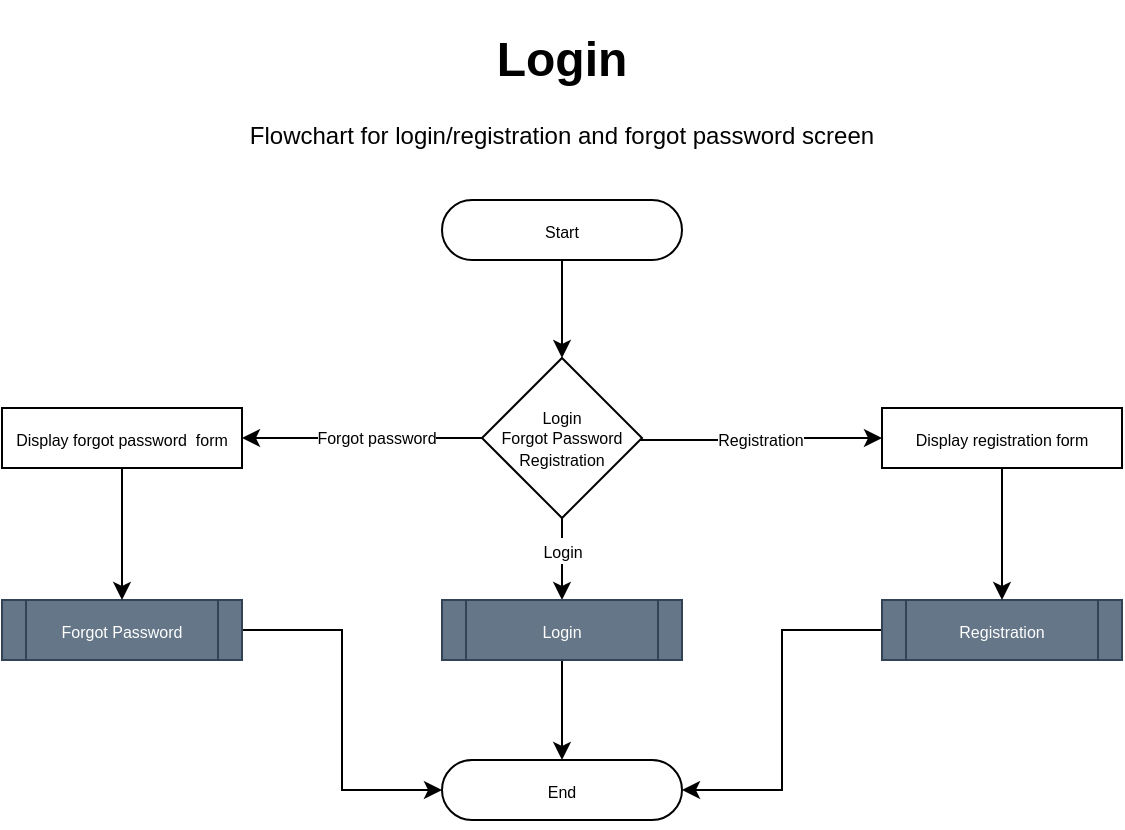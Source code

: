 <mxfile version="22.0.0" type="device" pages="7">
  <diagram id="Pp48M0MinguBe_rJsoKo" name="Login Screen">
    <mxGraphModel dx="1114" dy="999" grid="1" gridSize="10" guides="1" tooltips="1" connect="1" arrows="1" fold="1" page="1" pageScale="1" pageWidth="827" pageHeight="1169" math="0" shadow="0">
      <root>
        <mxCell id="0" />
        <mxCell id="1" parent="0" />
        <mxCell id="iPyEf1UviHw2-Jt65Rq--1" value="&lt;h1&gt;Login&lt;/h1&gt;&lt;p&gt;Flowchart for login/registration and forgot password screen&lt;/p&gt;" style="text;html=1;strokeColor=none;fillColor=none;spacing=5;spacingTop=-20;whiteSpace=wrap;overflow=hidden;rounded=0;align=center;" parent="1" vertex="1">
          <mxGeometry x="215" y="30" width="370" height="70" as="geometry" />
        </mxCell>
        <mxCell id="KBYoawAwMiOUoLe46F9H-2" style="edgeStyle=orthogonalEdgeStyle;rounded=0;orthogonalLoop=1;jettySize=auto;html=1;entryX=0.5;entryY=0;entryDx=0;entryDy=0;" parent="1" source="6rqFadHI2hRLVabpnJ8f-1" target="KBYoawAwMiOUoLe46F9H-1" edge="1">
          <mxGeometry relative="1" as="geometry" />
        </mxCell>
        <mxCell id="6rqFadHI2hRLVabpnJ8f-1" value="&lt;p style=&quot;line-height: 100%;&quot;&gt;&lt;font style=&quot;font-size: 8px;&quot;&gt;Start&lt;/font&gt;&lt;/p&gt;" style="rounded=1;whiteSpace=wrap;html=1;arcSize=50;" parent="1" vertex="1">
          <mxGeometry x="340" y="120" width="120" height="30" as="geometry" />
        </mxCell>
        <mxCell id="kHuZYsfs0Ln9G9ZCZ11L-5" style="edgeStyle=orthogonalEdgeStyle;rounded=0;orthogonalLoop=1;jettySize=auto;html=1;entryX=1;entryY=0.5;entryDx=0;entryDy=0;" parent="1" source="KBYoawAwMiOUoLe46F9H-1" target="kHuZYsfs0Ln9G9ZCZ11L-2" edge="1">
          <mxGeometry relative="1" as="geometry">
            <mxPoint x="310" y="280" as="targetPoint" />
          </mxGeometry>
        </mxCell>
        <mxCell id="kHuZYsfs0Ln9G9ZCZ11L-10" value="&lt;font style=&quot;font-size: 8px;&quot;&gt;Forgot password&lt;/font&gt;" style="edgeLabel;html=1;align=center;verticalAlign=middle;resizable=0;points=[];" parent="kHuZYsfs0Ln9G9ZCZ11L-5" vertex="1" connectable="0">
          <mxGeometry x="-0.528" y="1" relative="1" as="geometry">
            <mxPoint x="-25" y="-2" as="offset" />
          </mxGeometry>
        </mxCell>
        <mxCell id="kHuZYsfs0Ln9G9ZCZ11L-8" value="&lt;font style=&quot;font-size: 8px;&quot;&gt;Registration&lt;/font&gt;" style="edgeStyle=orthogonalEdgeStyle;rounded=0;orthogonalLoop=1;jettySize=auto;html=1;entryX=0;entryY=0.5;entryDx=0;entryDy=0;" parent="1" source="KBYoawAwMiOUoLe46F9H-1" target="kHuZYsfs0Ln9G9ZCZ11L-1" edge="1">
          <mxGeometry relative="1" as="geometry">
            <Array as="points">
              <mxPoint x="480" y="240" />
            </Array>
          </mxGeometry>
        </mxCell>
        <mxCell id="FOo3JSAV7WQgoMN_OAdu-5" style="edgeStyle=orthogonalEdgeStyle;rounded=0;orthogonalLoop=1;jettySize=auto;html=1;entryX=0.5;entryY=0;entryDx=0;entryDy=0;" parent="1" source="KBYoawAwMiOUoLe46F9H-1" target="bvR7Jik-927S_tHl4RJa-3" edge="1">
          <mxGeometry relative="1" as="geometry" />
        </mxCell>
        <mxCell id="FOo3JSAV7WQgoMN_OAdu-6" value="&lt;font style=&quot;font-size: 8px;&quot;&gt;Login&lt;/font&gt;" style="edgeLabel;html=1;align=center;verticalAlign=middle;resizable=0;points=[];" parent="FOo3JSAV7WQgoMN_OAdu-5" vertex="1" connectable="0">
          <mxGeometry x="-0.024" y="1" relative="1" as="geometry">
            <mxPoint x="-1" y="-4" as="offset" />
          </mxGeometry>
        </mxCell>
        <mxCell id="KBYoawAwMiOUoLe46F9H-1" value="&lt;p style=&quot;line-height: 80%;&quot;&gt;&lt;span style=&quot;font-size: 8px;&quot;&gt;Login&lt;br&gt;Forgot Password&lt;br&gt;Registration&lt;br&gt;&lt;/span&gt;&lt;/p&gt;" style="rhombus;whiteSpace=wrap;html=1;" parent="1" vertex="1">
          <mxGeometry x="360" y="199" width="80" height="80" as="geometry" />
        </mxCell>
        <mxCell id="iUTJT9bZPNwXqnyrxjt8-1" value="&lt;p style=&quot;line-height: 100%;&quot;&gt;&lt;font style=&quot;font-size: 8px;&quot;&gt;End&lt;/font&gt;&lt;/p&gt;" style="rounded=1;whiteSpace=wrap;html=1;arcSize=50;" parent="1" vertex="1">
          <mxGeometry x="340" y="400" width="120" height="30" as="geometry" />
        </mxCell>
        <mxCell id="kHuZYsfs0Ln9G9ZCZ11L-3" style="edgeStyle=orthogonalEdgeStyle;rounded=0;orthogonalLoop=1;jettySize=auto;html=1;entryX=1;entryY=0.5;entryDx=0;entryDy=0;" parent="1" source="bvR7Jik-927S_tHl4RJa-1" target="iUTJT9bZPNwXqnyrxjt8-1" edge="1">
          <mxGeometry relative="1" as="geometry" />
        </mxCell>
        <UserObject label="&lt;font style=&quot;font-size: 8px;&quot;&gt;Registration&lt;/font&gt;" link="data:page/id,N6yQV4m1ywlepFCkM-Md" id="bvR7Jik-927S_tHl4RJa-1">
          <mxCell style="shape=process;whiteSpace=wrap;html=1;backgroundOutline=1;fillColor=#647687;fontColor=#ffffff;strokeColor=#314354;" parent="1" vertex="1">
            <mxGeometry x="560" y="320" width="120" height="30" as="geometry" />
          </mxCell>
        </UserObject>
        <mxCell id="FOo3JSAV7WQgoMN_OAdu-3" style="edgeStyle=orthogonalEdgeStyle;rounded=0;orthogonalLoop=1;jettySize=auto;html=1;entryX=0;entryY=0.5;entryDx=0;entryDy=0;" parent="1" source="bvR7Jik-927S_tHl4RJa-2" target="iUTJT9bZPNwXqnyrxjt8-1" edge="1">
          <mxGeometry relative="1" as="geometry" />
        </mxCell>
        <UserObject label="&lt;font style=&quot;font-size: 8px;&quot;&gt;Forgot Password&lt;/font&gt;" link="data:page/id,zOqw-mZWqnm6pRhBpSW0" id="bvR7Jik-927S_tHl4RJa-2">
          <mxCell style="shape=process;whiteSpace=wrap;html=1;backgroundOutline=1;fillColor=#647687;strokeColor=#314354;fontColor=#ffffff;" parent="1" vertex="1">
            <mxGeometry x="120" y="320" width="120" height="30" as="geometry" />
          </mxCell>
        </UserObject>
        <mxCell id="FOo3JSAV7WQgoMN_OAdu-2" style="edgeStyle=orthogonalEdgeStyle;rounded=0;orthogonalLoop=1;jettySize=auto;html=1;entryX=0.5;entryY=0;entryDx=0;entryDy=0;" parent="1" source="bvR7Jik-927S_tHl4RJa-3" target="iUTJT9bZPNwXqnyrxjt8-1" edge="1">
          <mxGeometry relative="1" as="geometry" />
        </mxCell>
        <UserObject label="&lt;font style=&quot;font-size: 8px;&quot;&gt;Login&lt;/font&gt;" link="data:page/id,nQIS1bLhMs0fP0lN2l1Q" id="bvR7Jik-927S_tHl4RJa-3">
          <mxCell style="shape=process;whiteSpace=wrap;html=1;backgroundOutline=1;fillColor=#647687;strokeColor=#314354;fontColor=#ffffff;" parent="1" vertex="1">
            <mxGeometry x="340" y="320" width="120" height="30" as="geometry" />
          </mxCell>
        </UserObject>
        <mxCell id="kHuZYsfs0Ln9G9ZCZ11L-9" style="edgeStyle=orthogonalEdgeStyle;rounded=0;orthogonalLoop=1;jettySize=auto;html=1;entryX=0.5;entryY=0;entryDx=0;entryDy=0;" parent="1" source="kHuZYsfs0Ln9G9ZCZ11L-1" target="bvR7Jik-927S_tHl4RJa-1" edge="1">
          <mxGeometry relative="1" as="geometry" />
        </mxCell>
        <mxCell id="kHuZYsfs0Ln9G9ZCZ11L-1" value="&lt;font style=&quot;font-size: 8px;&quot;&gt;Display registration form&lt;/font&gt;" style="rounded=0;whiteSpace=wrap;html=1;" parent="1" vertex="1">
          <mxGeometry x="560" y="224" width="120" height="30" as="geometry" />
        </mxCell>
        <mxCell id="FOo3JSAV7WQgoMN_OAdu-4" style="edgeStyle=orthogonalEdgeStyle;rounded=0;orthogonalLoop=1;jettySize=auto;html=1;entryX=0.5;entryY=0;entryDx=0;entryDy=0;" parent="1" source="kHuZYsfs0Ln9G9ZCZ11L-2" target="bvR7Jik-927S_tHl4RJa-2" edge="1">
          <mxGeometry relative="1" as="geometry" />
        </mxCell>
        <mxCell id="kHuZYsfs0Ln9G9ZCZ11L-2" value="&lt;font style=&quot;font-size: 8px;&quot;&gt;Display forgot password&amp;nbsp; form&lt;/font&gt;" style="rounded=0;whiteSpace=wrap;html=1;" parent="1" vertex="1">
          <mxGeometry x="120" y="224" width="120" height="30" as="geometry" />
        </mxCell>
      </root>
    </mxGraphModel>
  </diagram>
  <diagram name="Login" id="nQIS1bLhMs0fP0lN2l1Q">
    <mxGraphModel dx="743" dy="666" grid="1" gridSize="10" guides="1" tooltips="1" connect="1" arrows="1" fold="1" page="1" pageScale="1" pageWidth="827" pageHeight="1169" math="0" shadow="0">
      <root>
        <mxCell id="0" />
        <mxCell id="1" parent="0" />
        <mxCell id="DNqJh6TYBtY9P14HjNQI-1" value="&lt;h1&gt;Login&lt;/h1&gt;&lt;p&gt;Flowchart for login process&lt;/p&gt;" style="text;html=1;strokeColor=none;fillColor=none;spacing=5;spacingTop=-20;whiteSpace=wrap;overflow=hidden;rounded=0;align=center;" parent="1" vertex="1">
          <mxGeometry x="265" y="30" width="270" height="70" as="geometry" />
        </mxCell>
        <mxCell id="DNqJh6TYBtY9P14HjNQI-6" style="edgeStyle=orthogonalEdgeStyle;rounded=0;orthogonalLoop=1;jettySize=auto;html=1;" parent="1" source="DNqJh6TYBtY9P14HjNQI-3" target="DNqJh6TYBtY9P14HjNQI-5" edge="1">
          <mxGeometry relative="1" as="geometry" />
        </mxCell>
        <mxCell id="DNqJh6TYBtY9P14HjNQI-3" value="&lt;p style=&quot;line-height: 100%;&quot;&gt;&lt;font style=&quot;font-size: 8px;&quot;&gt;Start&lt;/font&gt;&lt;/p&gt;" style="rounded=1;whiteSpace=wrap;html=1;arcSize=50;" parent="1" vertex="1">
          <mxGeometry x="340" y="120" width="120" height="30" as="geometry" />
        </mxCell>
        <mxCell id="DNqJh6TYBtY9P14HjNQI-5" value="&lt;font style=&quot;font-size: 8px;&quot;&gt;Email Address&lt;/font&gt;" style="shape=parallelogram;perimeter=parallelogramPerimeter;whiteSpace=wrap;html=1;fixedSize=1;" parent="1" vertex="1">
          <mxGeometry x="340" y="180" width="120" height="30" as="geometry" />
        </mxCell>
        <mxCell id="d84fnQZny8LNiwPy-5_K-3" value="&lt;font style=&quot;font-size: 8px;&quot;&gt;Yes&lt;/font&gt;" style="edgeStyle=orthogonalEdgeStyle;rounded=0;orthogonalLoop=1;jettySize=auto;html=1;entryX=0.5;entryY=0;entryDx=0;entryDy=0;" parent="1" source="no6ZQhOeUW_nQrPV9sBy-1" target="ScLeXQZ1H-QjNiTSV4QV-5" edge="1">
          <mxGeometry relative="1" as="geometry" />
        </mxCell>
        <mxCell id="FHc7EWl7iv1VO1e3bEvm-2" style="edgeStyle=orthogonalEdgeStyle;rounded=0;orthogonalLoop=1;jettySize=auto;html=1;entryX=1;entryY=0.5;entryDx=0;entryDy=0;" edge="1" parent="1" source="no6ZQhOeUW_nQrPV9sBy-1" target="FHc7EWl7iv1VO1e3bEvm-1">
          <mxGeometry relative="1" as="geometry" />
        </mxCell>
        <mxCell id="FHc7EWl7iv1VO1e3bEvm-3" value="&lt;font style=&quot;font-size: 8px;&quot;&gt;No&lt;/font&gt;" style="edgeLabel;html=1;align=center;verticalAlign=middle;resizable=0;points=[];" vertex="1" connectable="0" parent="FHc7EWl7iv1VO1e3bEvm-2">
          <mxGeometry x="-0.117" relative="1" as="geometry">
            <mxPoint as="offset" />
          </mxGeometry>
        </mxCell>
        <mxCell id="no6ZQhOeUW_nQrPV9sBy-1" value="&lt;font style=&quot;font-size: 8px;&quot;&gt;Email exists&lt;/font&gt;" style="rhombus;whiteSpace=wrap;html=1;" parent="1" vertex="1">
          <mxGeometry x="360" y="480" width="80" height="80" as="geometry" />
        </mxCell>
        <mxCell id="ScLeXQZ1H-QjNiTSV4QV-13" style="edgeStyle=orthogonalEdgeStyle;rounded=0;orthogonalLoop=1;jettySize=auto;html=1;entryX=0.5;entryY=0;entryDx=0;entryDy=0;" parent="1" source="ScLeXQZ1H-QjNiTSV4QV-5" target="ScLeXQZ1H-QjNiTSV4QV-12" edge="1">
          <mxGeometry relative="1" as="geometry" />
        </mxCell>
        <mxCell id="ScLeXQZ1H-QjNiTSV4QV-5" value="&lt;font style=&quot;font-size: 8px;&quot;&gt;Display password input&lt;/font&gt;" style="rounded=0;whiteSpace=wrap;html=1;" parent="1" vertex="1">
          <mxGeometry x="340" y="610" width="120" height="30" as="geometry" />
        </mxCell>
        <mxCell id="ScLeXQZ1H-QjNiTSV4QV-11" value="&lt;font style=&quot;font-size: 8px;&quot;&gt;No&lt;/font&gt;" style="edgeStyle=orthogonalEdgeStyle;rounded=0;orthogonalLoop=1;jettySize=auto;html=1;entryX=0.5;entryY=0;entryDx=0;entryDy=0;" parent="1" source="MYFaNhsUBVFwGZQAXsoW-8" target="no6ZQhOeUW_nQrPV9sBy-1" edge="1">
          <mxGeometry relative="1" as="geometry" />
        </mxCell>
        <mxCell id="ScLeXQZ1H-QjNiTSV4QV-9" value="&lt;font style=&quot;font-size: 8px;&quot;&gt;Users&lt;/font&gt;" style="shape=cylinder3;whiteSpace=wrap;html=1;boundedLbl=1;backgroundOutline=1;size=15;" parent="1" vertex="1">
          <mxGeometry x="355" y="240" width="90" height="60" as="geometry" />
        </mxCell>
        <mxCell id="ScLeXQZ1H-QjNiTSV4QV-10" style="edgeStyle=orthogonalEdgeStyle;rounded=0;orthogonalLoop=1;jettySize=auto;html=1;entryX=0.5;entryY=0;entryDx=0;entryDy=0;entryPerimeter=0;" parent="1" source="DNqJh6TYBtY9P14HjNQI-5" target="ScLeXQZ1H-QjNiTSV4QV-9" edge="1">
          <mxGeometry relative="1" as="geometry" />
        </mxCell>
        <mxCell id="ScLeXQZ1H-QjNiTSV4QV-12" value="&lt;font style=&quot;font-size: 8px;&quot;&gt;Password&lt;/font&gt;" style="shape=parallelogram;perimeter=parallelogramPerimeter;whiteSpace=wrap;html=1;fixedSize=1;" parent="1" vertex="1">
          <mxGeometry x="340" y="690" width="120" height="30" as="geometry" />
        </mxCell>
        <mxCell id="ScLeXQZ1H-QjNiTSV4QV-20" style="edgeStyle=orthogonalEdgeStyle;rounded=0;orthogonalLoop=1;jettySize=auto;html=1;entryX=0.5;entryY=0;entryDx=0;entryDy=0;" parent="1" source="ScLeXQZ1H-QjNiTSV4QV-14" target="ScLeXQZ1H-QjNiTSV4QV-19" edge="1">
          <mxGeometry relative="1" as="geometry" />
        </mxCell>
        <mxCell id="ScLeXQZ1H-QjNiTSV4QV-14" value="&lt;font style=&quot;font-size: 8px;&quot;&gt;Users&lt;/font&gt;" style="shape=cylinder3;whiteSpace=wrap;html=1;boundedLbl=1;backgroundOutline=1;size=15;" parent="1" vertex="1">
          <mxGeometry x="357.5" y="780" width="85" height="60" as="geometry" />
        </mxCell>
        <mxCell id="d84fnQZny8LNiwPy-5_K-10" style="edgeStyle=orthogonalEdgeStyle;rounded=0;orthogonalLoop=1;jettySize=auto;html=1;entryX=0.5;entryY=0;entryDx=0;entryDy=0;" parent="1" source="v-_th_8nT_63S4hKsCnV-1" target="d84fnQZny8LNiwPy-5_K-9" edge="1">
          <mxGeometry relative="1" as="geometry" />
        </mxCell>
        <mxCell id="v-_th_8nT_63S4hKsCnV-4" value="&lt;font style=&quot;font-size: 8px;&quot;&gt;Yes&lt;/font&gt;" style="edgeLabel;html=1;align=center;verticalAlign=middle;resizable=0;points=[];" parent="d84fnQZny8LNiwPy-5_K-10" vertex="1" connectable="0">
          <mxGeometry x="-0.1" y="-2" relative="1" as="geometry">
            <mxPoint as="offset" />
          </mxGeometry>
        </mxCell>
        <mxCell id="Qw6zSwiDoBsw6u5X71zS-4" value="&lt;font style=&quot;font-size: 8px;&quot;&gt;No&lt;/font&gt;" style="edgeStyle=orthogonalEdgeStyle;rounded=0;orthogonalLoop=1;jettySize=auto;html=1;entryX=0;entryY=0.5;entryDx=0;entryDy=0;" edge="1" parent="1" source="ScLeXQZ1H-QjNiTSV4QV-19" target="Qw6zSwiDoBsw6u5X71zS-2">
          <mxGeometry relative="1" as="geometry">
            <Array as="points">
              <mxPoint x="430" y="920" />
              <mxPoint x="430" y="920" />
            </Array>
            <mxPoint as="offset" />
          </mxGeometry>
        </mxCell>
        <mxCell id="MYFaNhsUBVFwGZQAXsoW-6" style="edgeStyle=orthogonalEdgeStyle;rounded=0;orthogonalLoop=1;jettySize=auto;html=1;entryX=0.5;entryY=0;entryDx=0;entryDy=0;" edge="1" parent="1" source="ScLeXQZ1H-QjNiTSV4QV-19" target="d84fnQZny8LNiwPy-5_K-5">
          <mxGeometry relative="1" as="geometry" />
        </mxCell>
        <mxCell id="MYFaNhsUBVFwGZQAXsoW-7" value="&lt;font style=&quot;font-size: 8px;&quot;&gt;Yes&lt;/font&gt;" style="edgeLabel;html=1;align=center;verticalAlign=middle;resizable=0;points=[];" vertex="1" connectable="0" parent="MYFaNhsUBVFwGZQAXsoW-6">
          <mxGeometry x="-0.013" y="1" relative="1" as="geometry">
            <mxPoint as="offset" />
          </mxGeometry>
        </mxCell>
        <mxCell id="ScLeXQZ1H-QjNiTSV4QV-19" value="&lt;font style=&quot;font-size: 8px;&quot;&gt;Password correct&lt;/font&gt;" style="rhombus;whiteSpace=wrap;html=1;" parent="1" vertex="1">
          <mxGeometry x="360" y="880" width="80" height="80" as="geometry" />
        </mxCell>
        <mxCell id="ScLeXQZ1H-QjNiTSV4QV-28" value="&lt;p style=&quot;line-height: 100%;&quot;&gt;&lt;font style=&quot;font-size: 8px;&quot;&gt;End&lt;/font&gt;&lt;/p&gt;" style="rounded=1;whiteSpace=wrap;html=1;arcSize=50;" parent="1" vertex="1">
          <mxGeometry x="340" y="1080" width="120" height="30" as="geometry" />
        </mxCell>
        <mxCell id="MYFaNhsUBVFwGZQAXsoW-5" style="edgeStyle=orthogonalEdgeStyle;rounded=0;orthogonalLoop=1;jettySize=auto;html=1;entryX=0;entryY=0.5;entryDx=0;entryDy=0;" edge="1" parent="1" source="ScLeXQZ1H-QjNiTSV4QV-100" target="ScLeXQZ1H-QjNiTSV4QV-28">
          <mxGeometry relative="1" as="geometry">
            <Array as="points">
              <mxPoint x="120" y="1095" />
            </Array>
          </mxGeometry>
        </mxCell>
        <UserObject label="&lt;font style=&quot;font-size: 8px;&quot;&gt;Registration&lt;/font&gt;" link="data:page/id,N6yQV4m1ywlepFCkM-Md" id="ScLeXQZ1H-QjNiTSV4QV-100">
          <mxCell style="shape=process;whiteSpace=wrap;html=1;backgroundOutline=1;fillColor=#647687;fontColor=#ffffff;strokeColor=#314354;" parent="1" vertex="1">
            <mxGeometry x="60" y="1010" width="120" height="30" as="geometry" />
          </mxCell>
        </UserObject>
        <mxCell id="d84fnQZny8LNiwPy-5_K-4" style="edgeStyle=orthogonalEdgeStyle;rounded=0;orthogonalLoop=1;jettySize=auto;html=1;entryX=0.5;entryY=0;entryDx=0;entryDy=0;entryPerimeter=0;" parent="1" source="ScLeXQZ1H-QjNiTSV4QV-12" target="ScLeXQZ1H-QjNiTSV4QV-14" edge="1">
          <mxGeometry relative="1" as="geometry" />
        </mxCell>
        <mxCell id="d84fnQZny8LNiwPy-5_K-7" value="" style="edgeStyle=orthogonalEdgeStyle;rounded=0;orthogonalLoop=1;jettySize=auto;html=1;" parent="1" source="d84fnQZny8LNiwPy-5_K-5" target="ScLeXQZ1H-QjNiTSV4QV-28" edge="1">
          <mxGeometry relative="1" as="geometry" />
        </mxCell>
        <mxCell id="d84fnQZny8LNiwPy-5_K-5" value="&lt;font style=&quot;font-size: 8px;&quot;&gt;Authentication&lt;/font&gt;" style="shape=process;whiteSpace=wrap;html=1;backgroundOutline=1;fillColor=#60a917;fontColor=#ffffff;strokeColor=#2D7600;" parent="1" vertex="1">
          <mxGeometry x="340" y="1010" width="120" height="30" as="geometry" />
        </mxCell>
        <mxCell id="d84fnQZny8LNiwPy-5_K-11" style="edgeStyle=orthogonalEdgeStyle;rounded=0;orthogonalLoop=1;jettySize=auto;html=1;exitX=0.5;exitY=1;exitDx=0;exitDy=0;entryX=1;entryY=0.5;entryDx=0;entryDy=0;" parent="1" source="d84fnQZny8LNiwPy-5_K-9" target="ScLeXQZ1H-QjNiTSV4QV-28" edge="1">
          <mxGeometry relative="1" as="geometry" />
        </mxCell>
        <UserObject label="&lt;font style=&quot;font-size: 8px;&quot;&gt;Block user&lt;/font&gt;" link="data:page/id,E7bCNBsX6JxuEmnLxA0T" id="d84fnQZny8LNiwPy-5_K-9">
          <mxCell style="shape=process;whiteSpace=wrap;html=1;backgroundOutline=1;fillColor=#647687;fontColor=#ffffff;strokeColor=#314354;" parent="1" vertex="1">
            <mxGeometry x="620" y="1010" width="120" height="30" as="geometry" />
          </mxCell>
        </UserObject>
        <mxCell id="v-_th_8nT_63S4hKsCnV-5" style="edgeStyle=orthogonalEdgeStyle;rounded=0;orthogonalLoop=1;jettySize=auto;html=1;entryX=1;entryY=0.5;entryDx=0;entryDy=0;" parent="1" source="v-_th_8nT_63S4hKsCnV-1" target="ScLeXQZ1H-QjNiTSV4QV-12" edge="1">
          <mxGeometry relative="1" as="geometry">
            <Array as="points">
              <mxPoint x="680" y="705" />
            </Array>
          </mxGeometry>
        </mxCell>
        <mxCell id="v-_th_8nT_63S4hKsCnV-6" value="&lt;font style=&quot;font-size: 8px;&quot;&gt;No&lt;/font&gt;" style="edgeLabel;html=1;align=center;verticalAlign=middle;resizable=0;points=[];" parent="v-_th_8nT_63S4hKsCnV-5" vertex="1" connectable="0">
          <mxGeometry x="-0.621" y="-2" relative="1" as="geometry">
            <mxPoint x="1088" y="794" as="offset" />
          </mxGeometry>
        </mxCell>
        <mxCell id="MYFaNhsUBVFwGZQAXsoW-3" value="&lt;font style=&quot;font-size: 8px;&quot;&gt;No&lt;/font&gt;" style="edgeLabel;html=1;align=center;verticalAlign=middle;resizable=0;points=[];" vertex="1" connectable="0" parent="v-_th_8nT_63S4hKsCnV-5">
          <mxGeometry x="-0.87" y="-2" relative="1" as="geometry">
            <mxPoint x="-4" y="17" as="offset" />
          </mxGeometry>
        </mxCell>
        <mxCell id="v-_th_8nT_63S4hKsCnV-1" value="&lt;font style=&quot;font-size: 8px;&quot;&gt;5 Attempts&lt;/font&gt;" style="rhombus;whiteSpace=wrap;html=1;" parent="1" vertex="1">
          <mxGeometry x="640" y="880" width="80" height="80" as="geometry" />
        </mxCell>
        <mxCell id="Qw6zSwiDoBsw6u5X71zS-5" style="edgeStyle=orthogonalEdgeStyle;rounded=0;orthogonalLoop=1;jettySize=auto;html=1;entryX=0;entryY=0.5;entryDx=0;entryDy=0;" edge="1" parent="1" source="Qw6zSwiDoBsw6u5X71zS-2" target="v-_th_8nT_63S4hKsCnV-1">
          <mxGeometry relative="1" as="geometry" />
        </mxCell>
        <mxCell id="Qw6zSwiDoBsw6u5X71zS-2" value="&lt;font style=&quot;font-size: 8px;&quot;&gt;ErrMsg: Wrong Credentials&lt;/font&gt;" style="rounded=0;whiteSpace=wrap;html=1;fillColor=#e51400;fontColor=#ffffff;strokeColor=#B20000;" vertex="1" parent="1">
          <mxGeometry x="480" y="905" width="120" height="30" as="geometry" />
        </mxCell>
        <mxCell id="MYFaNhsUBVFwGZQAXsoW-4" style="edgeStyle=orthogonalEdgeStyle;rounded=0;orthogonalLoop=1;jettySize=auto;html=1;entryX=0.5;entryY=0;entryDx=0;entryDy=0;" edge="1" parent="1" source="FHc7EWl7iv1VO1e3bEvm-1" target="ScLeXQZ1H-QjNiTSV4QV-100">
          <mxGeometry relative="1" as="geometry" />
        </mxCell>
        <mxCell id="FHc7EWl7iv1VO1e3bEvm-1" value="&lt;font style=&quot;font-size: 8px;&quot;&gt;InfoMsg: No user found&lt;/font&gt;" style="rounded=0;whiteSpace=wrap;html=1;fillColor=#1ba1e2;strokeColor=#006EAF;fontColor=#ffffff;" vertex="1" parent="1">
          <mxGeometry x="60" y="505" width="120" height="30" as="geometry" />
        </mxCell>
        <mxCell id="MYFaNhsUBVFwGZQAXsoW-9" value="" style="edgeStyle=orthogonalEdgeStyle;rounded=0;orthogonalLoop=1;jettySize=auto;html=1;entryX=0.5;entryY=0;entryDx=0;entryDy=0;" edge="1" parent="1" source="ScLeXQZ1H-QjNiTSV4QV-9" target="MYFaNhsUBVFwGZQAXsoW-8">
          <mxGeometry relative="1" as="geometry">
            <mxPoint x="400" y="300" as="sourcePoint" />
            <mxPoint x="400" y="480" as="targetPoint" />
          </mxGeometry>
        </mxCell>
        <mxCell id="MYFaNhsUBVFwGZQAXsoW-12" style="edgeStyle=orthogonalEdgeStyle;rounded=0;orthogonalLoop=1;jettySize=auto;html=1;entryX=0;entryY=0.5;entryDx=0;entryDy=0;" edge="1" parent="1" source="MYFaNhsUBVFwGZQAXsoW-8" target="MYFaNhsUBVFwGZQAXsoW-10">
          <mxGeometry relative="1" as="geometry" />
        </mxCell>
        <mxCell id="MYFaNhsUBVFwGZQAXsoW-13" value="&lt;font style=&quot;font-size: 8px;&quot;&gt;Yes&lt;/font&gt;" style="edgeLabel;html=1;align=center;verticalAlign=middle;resizable=0;points=[];" vertex="1" connectable="0" parent="MYFaNhsUBVFwGZQAXsoW-12">
          <mxGeometry x="-0.283" y="1" relative="1" as="geometry">
            <mxPoint as="offset" />
          </mxGeometry>
        </mxCell>
        <mxCell id="MYFaNhsUBVFwGZQAXsoW-8" value="&lt;span style=&quot;font-size: 8px;&quot;&gt;User blocked&lt;/span&gt;" style="rhombus;whiteSpace=wrap;html=1;" vertex="1" parent="1">
          <mxGeometry x="360" y="350" width="80" height="80" as="geometry" />
        </mxCell>
        <mxCell id="MYFaNhsUBVFwGZQAXsoW-11" style="edgeStyle=orthogonalEdgeStyle;rounded=0;orthogonalLoop=1;jettySize=auto;html=1;entryX=1;entryY=0.5;entryDx=0;entryDy=0;" edge="1" parent="1" source="MYFaNhsUBVFwGZQAXsoW-10" target="ScLeXQZ1H-QjNiTSV4QV-28">
          <mxGeometry relative="1" as="geometry">
            <Array as="points">
              <mxPoint x="770" y="390" />
              <mxPoint x="770" y="1095" />
            </Array>
          </mxGeometry>
        </mxCell>
        <mxCell id="MYFaNhsUBVFwGZQAXsoW-10" value="&lt;font style=&quot;font-size: 8px;&quot;&gt;ErrMsg: Wrong Credentials&lt;/font&gt;" style="rounded=0;whiteSpace=wrap;html=1;fillColor=#e51400;fontColor=#ffffff;strokeColor=#B20000;" vertex="1" parent="1">
          <mxGeometry x="480" y="375" width="120" height="30" as="geometry" />
        </mxCell>
      </root>
    </mxGraphModel>
  </diagram>
  <diagram name="Registration" id="N6yQV4m1ywlepFCkM-Md">
    <mxGraphModel dx="1173" dy="1052" grid="1" gridSize="10" guides="1" tooltips="1" connect="1" arrows="1" fold="1" page="1" pageScale="1" pageWidth="827" pageHeight="1169" math="0" shadow="0">
      <root>
        <mxCell id="GY-SRT5lTmZ97ftaPMFK-0" />
        <mxCell id="GY-SRT5lTmZ97ftaPMFK-1" parent="GY-SRT5lTmZ97ftaPMFK-0" />
        <mxCell id="GY-SRT5lTmZ97ftaPMFK-2" value="&lt;h1&gt;Registration&lt;/h1&gt;&lt;p&gt;Flowchart for registration process&lt;/p&gt;" style="text;html=1;strokeColor=none;fillColor=none;spacing=5;spacingTop=-20;whiteSpace=wrap;overflow=hidden;rounded=0;align=center;" parent="GY-SRT5lTmZ97ftaPMFK-1" vertex="1">
          <mxGeometry x="265" y="30" width="270" height="70" as="geometry" />
        </mxCell>
        <mxCell id="GY-SRT5lTmZ97ftaPMFK-3" style="edgeStyle=orthogonalEdgeStyle;rounded=0;orthogonalLoop=1;jettySize=auto;html=1;" parent="GY-SRT5lTmZ97ftaPMFK-1" source="GY-SRT5lTmZ97ftaPMFK-4" target="GY-SRT5lTmZ97ftaPMFK-5" edge="1">
          <mxGeometry relative="1" as="geometry" />
        </mxCell>
        <mxCell id="GY-SRT5lTmZ97ftaPMFK-4" value="&lt;p style=&quot;line-height: 100%;&quot;&gt;&lt;font style=&quot;font-size: 8px;&quot;&gt;Start&lt;/font&gt;&lt;/p&gt;" style="rounded=1;whiteSpace=wrap;html=1;arcSize=50;" parent="GY-SRT5lTmZ97ftaPMFK-1" vertex="1">
          <mxGeometry x="340" y="120" width="120" height="30" as="geometry" />
        </mxCell>
        <mxCell id="GY-SRT5lTmZ97ftaPMFK-5" value="&lt;font style=&quot;font-size: 8px;&quot;&gt;Email Address&lt;/font&gt;" style="shape=parallelogram;perimeter=parallelogramPerimeter;whiteSpace=wrap;html=1;fixedSize=1;" parent="GY-SRT5lTmZ97ftaPMFK-1" vertex="1">
          <mxGeometry x="340" y="180" width="120" height="30" as="geometry" />
        </mxCell>
        <mxCell id="txEyctZZ4xzaI2-g41bn-1" value="&lt;font style=&quot;font-size: 8px;&quot;&gt;Yes&lt;/font&gt;" style="edgeStyle=orthogonalEdgeStyle;rounded=0;orthogonalLoop=1;jettySize=auto;html=1;entryX=0;entryY=0.5;entryDx=0;entryDy=0;" edge="1" parent="GY-SRT5lTmZ97ftaPMFK-1" source="GY-SRT5lTmZ97ftaPMFK-8" target="txEyctZZ4xzaI2-g41bn-0">
          <mxGeometry relative="1" as="geometry">
            <Array as="points">
              <mxPoint x="520" y="370" />
            </Array>
          </mxGeometry>
        </mxCell>
        <mxCell id="8gbtPG6RYSDfLFJrebNI-0" value="&lt;font style=&quot;font-size: 8px;&quot;&gt;No&lt;/font&gt;" style="edgeStyle=orthogonalEdgeStyle;rounded=0;orthogonalLoop=1;jettySize=auto;html=1;entryX=0.5;entryY=0;entryDx=0;entryDy=0;" edge="1" parent="GY-SRT5lTmZ97ftaPMFK-1" source="GY-SRT5lTmZ97ftaPMFK-8" target="GY-SRT5lTmZ97ftaPMFK-12">
          <mxGeometry x="-0.599" relative="1" as="geometry">
            <mxPoint as="offset" />
          </mxGeometry>
        </mxCell>
        <mxCell id="GY-SRT5lTmZ97ftaPMFK-8" value="&lt;font style=&quot;font-size: 8px;&quot;&gt;Email exists&lt;/font&gt;" style="rhombus;whiteSpace=wrap;html=1;" parent="GY-SRT5lTmZ97ftaPMFK-1" vertex="1">
          <mxGeometry x="360" y="330" width="80" height="80" as="geometry" />
        </mxCell>
        <mxCell id="GY-SRT5lTmZ97ftaPMFK-11" style="edgeStyle=orthogonalEdgeStyle;rounded=0;orthogonalLoop=1;jettySize=auto;html=1;entryX=0.5;entryY=0;entryDx=0;entryDy=0;" parent="GY-SRT5lTmZ97ftaPMFK-1" source="GY-SRT5lTmZ97ftaPMFK-12" target="GY-SRT5lTmZ97ftaPMFK-45" edge="1">
          <mxGeometry relative="1" as="geometry" />
        </mxCell>
        <mxCell id="GY-SRT5lTmZ97ftaPMFK-12" value="&lt;font style=&quot;font-size: 8px;&quot;&gt;Show username input&lt;br&gt;&lt;/font&gt;" style="rounded=0;whiteSpace=wrap;html=1;" parent="GY-SRT5lTmZ97ftaPMFK-1" vertex="1">
          <mxGeometry x="340" y="440" width="120" height="30" as="geometry" />
        </mxCell>
        <mxCell id="GY-SRT5lTmZ97ftaPMFK-13" style="edgeStyle=orthogonalEdgeStyle;rounded=0;orthogonalLoop=1;jettySize=auto;html=1;entryX=0.5;entryY=0;entryDx=0;entryDy=0;" parent="GY-SRT5lTmZ97ftaPMFK-1" source="GY-SRT5lTmZ97ftaPMFK-14" target="GY-SRT5lTmZ97ftaPMFK-8" edge="1">
          <mxGeometry relative="1" as="geometry" />
        </mxCell>
        <mxCell id="GY-SRT5lTmZ97ftaPMFK-14" value="&lt;font style=&quot;font-size: 8px;&quot;&gt;Users&lt;/font&gt;" style="shape=cylinder3;whiteSpace=wrap;html=1;boundedLbl=1;backgroundOutline=1;size=15;" parent="GY-SRT5lTmZ97ftaPMFK-1" vertex="1">
          <mxGeometry x="355" y="240" width="90" height="60" as="geometry" />
        </mxCell>
        <mxCell id="GY-SRT5lTmZ97ftaPMFK-15" style="edgeStyle=orthogonalEdgeStyle;rounded=0;orthogonalLoop=1;jettySize=auto;html=1;entryX=0.5;entryY=0;entryDx=0;entryDy=0;entryPerimeter=0;" parent="GY-SRT5lTmZ97ftaPMFK-1" source="GY-SRT5lTmZ97ftaPMFK-5" target="GY-SRT5lTmZ97ftaPMFK-14" edge="1">
          <mxGeometry relative="1" as="geometry" />
        </mxCell>
        <mxCell id="GY-SRT5lTmZ97ftaPMFK-30" value="&lt;p style=&quot;line-height: 100%;&quot;&gt;&lt;font style=&quot;font-size: 8px;&quot;&gt;End&lt;/font&gt;&lt;/p&gt;" style="rounded=1;whiteSpace=wrap;html=1;arcSize=50;" parent="GY-SRT5lTmZ97ftaPMFK-1" vertex="1">
          <mxGeometry x="340" y="1080" width="120" height="30" as="geometry" />
        </mxCell>
        <mxCell id="GY-SRT5lTmZ97ftaPMFK-45" value="&lt;font style=&quot;font-size: 8px;&quot;&gt;Username&lt;/font&gt;" style="shape=parallelogram;perimeter=parallelogramPerimeter;whiteSpace=wrap;html=1;fixedSize=1;" parent="GY-SRT5lTmZ97ftaPMFK-1" vertex="1">
          <mxGeometry x="340" y="500" width="120" height="30" as="geometry" />
        </mxCell>
        <mxCell id="GY-SRT5lTmZ97ftaPMFK-46" style="edgeStyle=orthogonalEdgeStyle;rounded=0;orthogonalLoop=1;jettySize=auto;html=1;entryX=0.5;entryY=1;entryDx=0;entryDy=0;" parent="GY-SRT5lTmZ97ftaPMFK-1" source="GY-SRT5lTmZ97ftaPMFK-49" target="GY-SRT5lTmZ97ftaPMFK-74" edge="1">
          <mxGeometry relative="1" as="geometry">
            <mxPoint x="240" y="414" as="targetPoint" />
          </mxGeometry>
        </mxCell>
        <mxCell id="GY-SRT5lTmZ97ftaPMFK-47" value="&lt;font style=&quot;font-size: 8px;&quot;&gt;Yes&lt;/font&gt;" style="edgeLabel;html=1;align=center;verticalAlign=middle;resizable=0;points=[];" parent="GY-SRT5lTmZ97ftaPMFK-46" vertex="1" connectable="0">
          <mxGeometry x="-0.746" y="1" relative="1" as="geometry">
            <mxPoint x="8" y="-2" as="offset" />
          </mxGeometry>
        </mxCell>
        <mxCell id="8gbtPG6RYSDfLFJrebNI-2" value="&lt;font style=&quot;font-size: 8px;&quot;&gt;No&lt;/font&gt;" style="edgeStyle=orthogonalEdgeStyle;rounded=0;orthogonalLoop=1;jettySize=auto;html=1;entryX=0;entryY=0.5;entryDx=0;entryDy=0;" edge="1" parent="GY-SRT5lTmZ97ftaPMFK-1" source="GY-SRT5lTmZ97ftaPMFK-49" target="GY-SRT5lTmZ97ftaPMFK-55">
          <mxGeometry relative="1" as="geometry">
            <Array as="points">
              <mxPoint x="470" y="690" />
              <mxPoint x="470" y="690" />
            </Array>
          </mxGeometry>
        </mxCell>
        <mxCell id="GY-SRT5lTmZ97ftaPMFK-49" value="&lt;font style=&quot;font-size: 8px;&quot;&gt;Username exists&lt;/font&gt;" style="rhombus;whiteSpace=wrap;html=1;" parent="GY-SRT5lTmZ97ftaPMFK-1" vertex="1">
          <mxGeometry x="360" y="650" width="80" height="80" as="geometry" />
        </mxCell>
        <mxCell id="GY-SRT5lTmZ97ftaPMFK-50" style="edgeStyle=orthogonalEdgeStyle;rounded=0;orthogonalLoop=1;jettySize=auto;html=1;entryX=0.5;entryY=0;entryDx=0;entryDy=0;" parent="GY-SRT5lTmZ97ftaPMFK-1" source="GY-SRT5lTmZ97ftaPMFK-51" target="GY-SRT5lTmZ97ftaPMFK-49" edge="1">
          <mxGeometry relative="1" as="geometry" />
        </mxCell>
        <mxCell id="GY-SRT5lTmZ97ftaPMFK-51" value="&lt;font style=&quot;font-size: 8px;&quot;&gt;Users&lt;/font&gt;" style="shape=cylinder3;whiteSpace=wrap;html=1;boundedLbl=1;backgroundOutline=1;size=15;" parent="GY-SRT5lTmZ97ftaPMFK-1" vertex="1">
          <mxGeometry x="355" y="560" width="90" height="60" as="geometry" />
        </mxCell>
        <mxCell id="GY-SRT5lTmZ97ftaPMFK-52" style="edgeStyle=orthogonalEdgeStyle;rounded=0;orthogonalLoop=1;jettySize=auto;html=1;entryX=0.5;entryY=0;entryDx=0;entryDy=0;entryPerimeter=0;" parent="GY-SRT5lTmZ97ftaPMFK-1" source="GY-SRT5lTmZ97ftaPMFK-45" target="GY-SRT5lTmZ97ftaPMFK-51" edge="1">
          <mxGeometry relative="1" as="geometry" />
        </mxCell>
        <mxCell id="GY-SRT5lTmZ97ftaPMFK-54" style="edgeStyle=orthogonalEdgeStyle;rounded=0;orthogonalLoop=1;jettySize=auto;html=1;entryX=0.5;entryY=0;entryDx=0;entryDy=0;" parent="GY-SRT5lTmZ97ftaPMFK-1" source="GY-SRT5lTmZ97ftaPMFK-55" target="GY-SRT5lTmZ97ftaPMFK-57" edge="1">
          <mxGeometry relative="1" as="geometry" />
        </mxCell>
        <mxCell id="GY-SRT5lTmZ97ftaPMFK-55" value="&lt;font style=&quot;font-size: 8px;&quot;&gt;Show password inputs&lt;br&gt;&lt;/font&gt;" style="rounded=0;whiteSpace=wrap;html=1;" parent="GY-SRT5lTmZ97ftaPMFK-1" vertex="1">
          <mxGeometry x="500" y="675" width="120" height="30" as="geometry" />
        </mxCell>
        <mxCell id="GY-SRT5lTmZ97ftaPMFK-56" style="edgeStyle=orthogonalEdgeStyle;rounded=0;orthogonalLoop=1;jettySize=auto;html=1;entryX=0.5;entryY=0;entryDx=0;entryDy=0;" parent="GY-SRT5lTmZ97ftaPMFK-1" source="GY-SRT5lTmZ97ftaPMFK-57" target="GY-SRT5lTmZ97ftaPMFK-61" edge="1">
          <mxGeometry relative="1" as="geometry" />
        </mxCell>
        <mxCell id="GY-SRT5lTmZ97ftaPMFK-57" value="&lt;p style=&quot;line-height: 60%;&quot;&gt;&lt;font style=&quot;font-size: 8px;&quot;&gt;Password&lt;br&gt;Passowrd confirm&lt;br&gt;&lt;/font&gt;&lt;/p&gt;" style="shape=parallelogram;perimeter=parallelogramPerimeter;whiteSpace=wrap;html=1;fixedSize=1;" parent="GY-SRT5lTmZ97ftaPMFK-1" vertex="1">
          <mxGeometry x="500" y="740" width="120" height="30" as="geometry" />
        </mxCell>
        <mxCell id="8gbtPG6RYSDfLFJrebNI-4" style="edgeStyle=orthogonalEdgeStyle;rounded=0;orthogonalLoop=1;jettySize=auto;html=1;entryX=0.5;entryY=0;entryDx=0;entryDy=0;" edge="1" parent="GY-SRT5lTmZ97ftaPMFK-1" source="GY-SRT5lTmZ97ftaPMFK-61" target="8gbtPG6RYSDfLFJrebNI-3">
          <mxGeometry relative="1" as="geometry" />
        </mxCell>
        <mxCell id="8gbtPG6RYSDfLFJrebNI-5" value="&lt;font style=&quot;font-size: 8px;&quot;&gt;No&lt;/font&gt;" style="edgeLabel;html=1;align=center;verticalAlign=middle;resizable=0;points=[];" vertex="1" connectable="0" parent="8gbtPG6RYSDfLFJrebNI-4">
          <mxGeometry x="-0.435" y="1" relative="1" as="geometry">
            <mxPoint x="-1" y="-4" as="offset" />
          </mxGeometry>
        </mxCell>
        <mxCell id="U8Utjx4eADmiMxEPu6J7-0" value="&lt;font style=&quot;font-size: 8px;&quot;&gt;Yes&lt;/font&gt;" style="edgeStyle=orthogonalEdgeStyle;rounded=0;orthogonalLoop=1;jettySize=auto;html=1;entryX=1;entryY=0.5;entryDx=0;entryDy=0;" edge="1" parent="GY-SRT5lTmZ97ftaPMFK-1" source="GY-SRT5lTmZ97ftaPMFK-61" target="GY-SRT5lTmZ97ftaPMFK-64">
          <mxGeometry x="-0.333" relative="1" as="geometry">
            <mxPoint as="offset" />
          </mxGeometry>
        </mxCell>
        <mxCell id="GY-SRT5lTmZ97ftaPMFK-61" value="&lt;font style=&quot;font-size: 8px;&quot;&gt;Passwords match&lt;/font&gt;" style="rhombus;whiteSpace=wrap;html=1;" parent="GY-SRT5lTmZ97ftaPMFK-1" vertex="1">
          <mxGeometry x="520" y="810" width="80" height="80" as="geometry" />
        </mxCell>
        <mxCell id="GY-SRT5lTmZ97ftaPMFK-63" style="edgeStyle=orthogonalEdgeStyle;rounded=0;orthogonalLoop=1;jettySize=auto;html=1;entryX=0.5;entryY=0;entryDx=0;entryDy=0;" parent="GY-SRT5lTmZ97ftaPMFK-1" source="GY-SRT5lTmZ97ftaPMFK-64" target="GY-SRT5lTmZ97ftaPMFK-66" edge="1">
          <mxGeometry relative="1" as="geometry" />
        </mxCell>
        <mxCell id="GY-SRT5lTmZ97ftaPMFK-64" value="&lt;font style=&quot;font-size: 8px;&quot;&gt;Send email confirmation&lt;br&gt;&lt;/font&gt;" style="rounded=0;whiteSpace=wrap;html=1;" parent="GY-SRT5lTmZ97ftaPMFK-1" vertex="1">
          <mxGeometry x="340" y="835" width="120" height="30" as="geometry" />
        </mxCell>
        <mxCell id="U8Utjx4eADmiMxEPu6J7-1" value="&lt;font style=&quot;font-size: 8px;&quot;&gt;Yes&lt;/font&gt;" style="edgeStyle=orthogonalEdgeStyle;rounded=0;orthogonalLoop=1;jettySize=auto;html=1;entryX=0.5;entryY=0;entryDx=0;entryDy=0;" edge="1" parent="GY-SRT5lTmZ97ftaPMFK-1" source="GY-SRT5lTmZ97ftaPMFK-66" target="GY-SRT5lTmZ97ftaPMFK-68">
          <mxGeometry x="0.111" relative="1" as="geometry">
            <mxPoint as="offset" />
          </mxGeometry>
        </mxCell>
        <mxCell id="U8Utjx4eADmiMxEPu6J7-3" style="edgeStyle=orthogonalEdgeStyle;rounded=0;orthogonalLoop=1;jettySize=auto;html=1;entryX=1;entryY=0.5;entryDx=0;entryDy=0;" edge="1" parent="GY-SRT5lTmZ97ftaPMFK-1" source="GY-SRT5lTmZ97ftaPMFK-66" target="U8Utjx4eADmiMxEPu6J7-2">
          <mxGeometry relative="1" as="geometry" />
        </mxCell>
        <mxCell id="U8Utjx4eADmiMxEPu6J7-6" value="&lt;font style=&quot;font-size: 8px;&quot;&gt;No&lt;/font&gt;" style="edgeLabel;html=1;align=center;verticalAlign=middle;resizable=0;points=[];" vertex="1" connectable="0" parent="U8Utjx4eADmiMxEPu6J7-3">
          <mxGeometry x="0.027" y="-1" relative="1" as="geometry">
            <mxPoint x="6" as="offset" />
          </mxGeometry>
        </mxCell>
        <mxCell id="GY-SRT5lTmZ97ftaPMFK-66" value="&lt;span style=&quot;font-size: 8px;&quot;&gt;Email confirmed&lt;/span&gt;" style="rhombus;whiteSpace=wrap;html=1;" parent="GY-SRT5lTmZ97ftaPMFK-1" vertex="1">
          <mxGeometry x="360" y="895" width="80" height="80" as="geometry" />
        </mxCell>
        <mxCell id="GY-SRT5lTmZ97ftaPMFK-67" style="edgeStyle=orthogonalEdgeStyle;rounded=0;orthogonalLoop=1;jettySize=auto;html=1;" parent="GY-SRT5lTmZ97ftaPMFK-1" source="GY-SRT5lTmZ97ftaPMFK-68" target="GY-SRT5lTmZ97ftaPMFK-30" edge="1">
          <mxGeometry relative="1" as="geometry" />
        </mxCell>
        <mxCell id="GY-SRT5lTmZ97ftaPMFK-68" value="&lt;font style=&quot;font-size: 8px;&quot;&gt;Create user&lt;br&gt;&lt;/font&gt;" style="rounded=0;whiteSpace=wrap;html=1;fillColor=#60a917;fontColor=#ffffff;strokeColor=#2D7600;" parent="GY-SRT5lTmZ97ftaPMFK-1" vertex="1">
          <mxGeometry x="340" y="1010" width="120" height="30" as="geometry" />
        </mxCell>
        <mxCell id="8gbtPG6RYSDfLFJrebNI-1" style="edgeStyle=orthogonalEdgeStyle;rounded=0;orthogonalLoop=1;jettySize=auto;html=1;entryX=0;entryY=0.5;entryDx=0;entryDy=0;" edge="1" parent="GY-SRT5lTmZ97ftaPMFK-1" source="GY-SRT5lTmZ97ftaPMFK-74" target="GY-SRT5lTmZ97ftaPMFK-45">
          <mxGeometry relative="1" as="geometry">
            <Array as="points">
              <mxPoint x="215" y="515" />
            </Array>
          </mxGeometry>
        </mxCell>
        <mxCell id="GY-SRT5lTmZ97ftaPMFK-74" value="&lt;font style=&quot;font-size: 8px;&quot;&gt;ErrMsg: Username already exists&lt;br&gt;&lt;/font&gt;" style="rounded=0;whiteSpace=wrap;html=1;fillColor=#e51400;strokeColor=#B20000;fontColor=#ffffff;" parent="GY-SRT5lTmZ97ftaPMFK-1" vertex="1">
          <mxGeometry x="150" y="575" width="130" height="30" as="geometry" />
        </mxCell>
        <mxCell id="IEHTN0Hg7e8avpwHLR2X-1" style="edgeStyle=orthogonalEdgeStyle;rounded=0;orthogonalLoop=1;jettySize=auto;html=1;entryX=0;entryY=0.5;entryDx=0;entryDy=0;" edge="1" parent="GY-SRT5lTmZ97ftaPMFK-1" source="txEyctZZ4xzaI2-g41bn-0" target="IEHTN0Hg7e8avpwHLR2X-0">
          <mxGeometry relative="1" as="geometry" />
        </mxCell>
        <mxCell id="txEyctZZ4xzaI2-g41bn-0" value="&lt;p style=&quot;line-height: 60%;&quot;&gt;&lt;font style=&quot;font-size: 8px;&quot;&gt;InfoMsg: Email already registered&lt;/font&gt;&lt;/p&gt;" style="rounded=0;whiteSpace=wrap;html=1;fillColor=#1ba1e2;strokeColor=#006EAF;fontColor=#ffffff;" vertex="1" parent="GY-SRT5lTmZ97ftaPMFK-1">
          <mxGeometry x="520" y="355" width="120" height="30" as="geometry" />
        </mxCell>
        <mxCell id="IEHTN0Hg7e8avpwHLR2X-2" style="edgeStyle=orthogonalEdgeStyle;rounded=0;orthogonalLoop=1;jettySize=auto;html=1;entryX=1;entryY=0.5;entryDx=0;entryDy=0;" edge="1" parent="GY-SRT5lTmZ97ftaPMFK-1" source="IEHTN0Hg7e8avpwHLR2X-0" target="GY-SRT5lTmZ97ftaPMFK-30">
          <mxGeometry relative="1" as="geometry">
            <Array as="points">
              <mxPoint x="740" y="1095" />
            </Array>
          </mxGeometry>
        </mxCell>
        <mxCell id="IEHTN0Hg7e8avpwHLR2X-0" value="&lt;font style=&quot;font-size: 8px;&quot;&gt;Login&lt;/font&gt;" style="shape=process;whiteSpace=wrap;html=1;backgroundOutline=1;fillColor=#647687;fontColor=#ffffff;strokeColor=#314354;" vertex="1" parent="GY-SRT5lTmZ97ftaPMFK-1">
          <mxGeometry x="680" y="355" width="120" height="30" as="geometry" />
        </mxCell>
        <mxCell id="8gbtPG6RYSDfLFJrebNI-6" style="edgeStyle=orthogonalEdgeStyle;rounded=0;orthogonalLoop=1;jettySize=auto;html=1;entryX=1;entryY=0.5;entryDx=0;entryDy=0;" edge="1" parent="GY-SRT5lTmZ97ftaPMFK-1" source="8gbtPG6RYSDfLFJrebNI-3" target="GY-SRT5lTmZ97ftaPMFK-55">
          <mxGeometry relative="1" as="geometry">
            <Array as="points">
              <mxPoint x="680" y="935" />
              <mxPoint x="680" y="690" />
            </Array>
          </mxGeometry>
        </mxCell>
        <mxCell id="8gbtPG6RYSDfLFJrebNI-3" value="&lt;font style=&quot;font-size: 8px;&quot;&gt;ErrMsg: Passwords don&#39;t match&lt;br&gt;&lt;/font&gt;" style="rounded=0;whiteSpace=wrap;html=1;fillColor=#e51400;strokeColor=#B20000;fontColor=#ffffff;" vertex="1" parent="GY-SRT5lTmZ97ftaPMFK-1">
          <mxGeometry x="495" y="920" width="130" height="30" as="geometry" />
        </mxCell>
        <mxCell id="U8Utjx4eADmiMxEPu6J7-2" value="&lt;p style=&quot;line-height: 60%;&quot;&gt;&lt;font style=&quot;font-size: 8px;&quot;&gt;InfoMsg:&lt;br&gt;Send email confirmation again&lt;br&gt;&lt;/font&gt;&lt;/p&gt;" style="rounded=0;whiteSpace=wrap;html=1;fillColor=#0050ef;strokeColor=#001DBC;fontColor=#ffffff;" vertex="1" parent="GY-SRT5lTmZ97ftaPMFK-1">
          <mxGeometry x="150" y="920" width="130" height="30" as="geometry" />
        </mxCell>
      </root>
    </mxGraphModel>
  </diagram>
  <diagram name="Forgot password" id="zOqw-mZWqnm6pRhBpSW0">
    <mxGraphModel dx="1114" dy="999" grid="1" gridSize="10" guides="1" tooltips="1" connect="1" arrows="1" fold="1" page="1" pageScale="1" pageWidth="827" pageHeight="1169" math="0" shadow="0">
      <root>
        <mxCell id="lQu-pPBBVFRNW9Qx1XtR-0" />
        <mxCell id="lQu-pPBBVFRNW9Qx1XtR-1" parent="lQu-pPBBVFRNW9Qx1XtR-0" />
        <mxCell id="lQu-pPBBVFRNW9Qx1XtR-2" value="&lt;h1&gt;Forgot Password&lt;/h1&gt;&lt;p&gt;Flowchart for forgot password process&lt;/p&gt;" style="text;html=1;strokeColor=none;fillColor=none;spacing=5;spacingTop=-20;whiteSpace=wrap;overflow=hidden;rounded=0;align=center;" parent="lQu-pPBBVFRNW9Qx1XtR-1" vertex="1">
          <mxGeometry x="265" y="30" width="270" height="70" as="geometry" />
        </mxCell>
        <mxCell id="lQu-pPBBVFRNW9Qx1XtR-3" style="edgeStyle=orthogonalEdgeStyle;rounded=0;orthogonalLoop=1;jettySize=auto;html=1;" parent="lQu-pPBBVFRNW9Qx1XtR-1" source="lQu-pPBBVFRNW9Qx1XtR-4" target="lQu-pPBBVFRNW9Qx1XtR-5" edge="1">
          <mxGeometry relative="1" as="geometry" />
        </mxCell>
        <mxCell id="lQu-pPBBVFRNW9Qx1XtR-4" value="&lt;p style=&quot;line-height: 100%;&quot;&gt;&lt;font style=&quot;font-size: 8px;&quot;&gt;Start&lt;/font&gt;&lt;/p&gt;" style="rounded=1;whiteSpace=wrap;html=1;arcSize=50;" parent="lQu-pPBBVFRNW9Qx1XtR-1" vertex="1">
          <mxGeometry x="340" y="120" width="120" height="30" as="geometry" />
        </mxCell>
        <mxCell id="lQu-pPBBVFRNW9Qx1XtR-5" value="&lt;font style=&quot;font-size: 8px;&quot;&gt;Email Address&lt;/font&gt;" style="shape=parallelogram;perimeter=parallelogramPerimeter;whiteSpace=wrap;html=1;fixedSize=1;" parent="lQu-pPBBVFRNW9Qx1XtR-1" vertex="1">
          <mxGeometry x="340" y="180" width="120" height="30" as="geometry" />
        </mxCell>
        <mxCell id="lQu-pPBBVFRNW9Qx1XtR-6" value="&lt;font style=&quot;font-size: 8px;&quot;&gt;No&lt;/font&gt;" style="edgeStyle=orthogonalEdgeStyle;rounded=0;orthogonalLoop=1;jettySize=auto;html=1;exitX=0;exitY=0.5;exitDx=0;exitDy=0;entryX=1;entryY=0.5;entryDx=0;entryDy=0;" parent="lQu-pPBBVFRNW9Qx1XtR-1" source="lQu-pPBBVFRNW9Qx1XtR-8" target="lQu-pPBBVFRNW9Qx1XtR-12" edge="1">
          <mxGeometry relative="1" as="geometry" />
        </mxCell>
        <mxCell id="lQu-pPBBVFRNW9Qx1XtR-7" value="&lt;font style=&quot;font-size: 8px;&quot;&gt;Yes&lt;/font&gt;" style="edgeStyle=orthogonalEdgeStyle;rounded=0;orthogonalLoop=1;jettySize=auto;html=1;exitX=1;exitY=0.5;exitDx=0;exitDy=0;entryX=0;entryY=0.5;entryDx=0;entryDy=0;" parent="lQu-pPBBVFRNW9Qx1XtR-1" source="lQu-pPBBVFRNW9Qx1XtR-8" target="lQu-pPBBVFRNW9Qx1XtR-10" edge="1">
          <mxGeometry relative="1" as="geometry">
            <mxPoint as="offset" />
          </mxGeometry>
        </mxCell>
        <mxCell id="lQu-pPBBVFRNW9Qx1XtR-8" value="&lt;font style=&quot;font-size: 8px;&quot;&gt;Email exists&lt;/font&gt;" style="rhombus;whiteSpace=wrap;html=1;" parent="lQu-pPBBVFRNW9Qx1XtR-1" vertex="1">
          <mxGeometry x="360" y="310" width="80" height="80" as="geometry" />
        </mxCell>
        <mxCell id="lQu-pPBBVFRNW9Qx1XtR-9" style="edgeStyle=orthogonalEdgeStyle;rounded=0;orthogonalLoop=1;jettySize=auto;html=1;entryX=0.5;entryY=0;entryDx=0;entryDy=0;" parent="lQu-pPBBVFRNW9Qx1XtR-1" source="lQu-pPBBVFRNW9Qx1XtR-10" target="lQu-pPBBVFRNW9Qx1XtR-16" edge="1">
          <mxGeometry relative="1" as="geometry" />
        </mxCell>
        <mxCell id="lQu-pPBBVFRNW9Qx1XtR-10" value="&lt;font style=&quot;font-size: 8px;&quot;&gt;Display password input&lt;/font&gt;" style="rounded=0;whiteSpace=wrap;html=1;" parent="lQu-pPBBVFRNW9Qx1XtR-1" vertex="1">
          <mxGeometry x="520" y="335" width="120" height="30" as="geometry" />
        </mxCell>
        <mxCell id="lQu-pPBBVFRNW9Qx1XtR-11" style="edgeStyle=orthogonalEdgeStyle;rounded=0;orthogonalLoop=1;jettySize=auto;html=1;entryX=0.5;entryY=0;entryDx=0;entryDy=0;" parent="lQu-pPBBVFRNW9Qx1XtR-1" source="lQu-pPBBVFRNW9Qx1XtR-12" target="lQu-pPBBVFRNW9Qx1XtR-45" edge="1">
          <mxGeometry relative="1" as="geometry" />
        </mxCell>
        <mxCell id="lQu-pPBBVFRNW9Qx1XtR-12" value="&lt;font style=&quot;font-size: 8px;&quot;&gt;Show username input&lt;br&gt;&lt;/font&gt;" style="rounded=0;whiteSpace=wrap;html=1;" parent="lQu-pPBBVFRNW9Qx1XtR-1" vertex="1">
          <mxGeometry x="60" y="335" width="120" height="30" as="geometry" />
        </mxCell>
        <mxCell id="lQu-pPBBVFRNW9Qx1XtR-13" style="edgeStyle=orthogonalEdgeStyle;rounded=0;orthogonalLoop=1;jettySize=auto;html=1;entryX=0.5;entryY=0;entryDx=0;entryDy=0;" parent="lQu-pPBBVFRNW9Qx1XtR-1" source="lQu-pPBBVFRNW9Qx1XtR-14" target="lQu-pPBBVFRNW9Qx1XtR-8" edge="1">
          <mxGeometry relative="1" as="geometry" />
        </mxCell>
        <mxCell id="lQu-pPBBVFRNW9Qx1XtR-14" value="&lt;font style=&quot;font-size: 8px;&quot;&gt;Users&lt;/font&gt;" style="shape=cylinder3;whiteSpace=wrap;html=1;boundedLbl=1;backgroundOutline=1;size=15;" parent="lQu-pPBBVFRNW9Qx1XtR-1" vertex="1">
          <mxGeometry x="355" y="230" width="90" height="60" as="geometry" />
        </mxCell>
        <mxCell id="lQu-pPBBVFRNW9Qx1XtR-15" style="edgeStyle=orthogonalEdgeStyle;rounded=0;orthogonalLoop=1;jettySize=auto;html=1;entryX=0.5;entryY=0;entryDx=0;entryDy=0;entryPerimeter=0;" parent="lQu-pPBBVFRNW9Qx1XtR-1" source="lQu-pPBBVFRNW9Qx1XtR-5" target="lQu-pPBBVFRNW9Qx1XtR-14" edge="1">
          <mxGeometry relative="1" as="geometry" />
        </mxCell>
        <mxCell id="lQu-pPBBVFRNW9Qx1XtR-16" value="&lt;font style=&quot;font-size: 8px;&quot;&gt;Password&lt;/font&gt;" style="shape=parallelogram;perimeter=parallelogramPerimeter;whiteSpace=wrap;html=1;fixedSize=1;" parent="lQu-pPBBVFRNW9Qx1XtR-1" vertex="1">
          <mxGeometry x="520" y="400" width="120" height="30" as="geometry" />
        </mxCell>
        <mxCell id="lQu-pPBBVFRNW9Qx1XtR-17" style="edgeStyle=orthogonalEdgeStyle;rounded=0;orthogonalLoop=1;jettySize=auto;html=1;entryX=0.5;entryY=0;entryDx=0;entryDy=0;" parent="lQu-pPBBVFRNW9Qx1XtR-1" source="lQu-pPBBVFRNW9Qx1XtR-18" target="lQu-pPBBVFRNW9Qx1XtR-26" edge="1">
          <mxGeometry relative="1" as="geometry" />
        </mxCell>
        <mxCell id="lQu-pPBBVFRNW9Qx1XtR-18" value="&lt;font style=&quot;font-size: 8px;&quot;&gt;Users&lt;/font&gt;" style="shape=cylinder3;whiteSpace=wrap;html=1;boundedLbl=1;backgroundOutline=1;size=15;" parent="lQu-pPBBVFRNW9Qx1XtR-1" vertex="1">
          <mxGeometry x="680" y="385" width="90" height="60" as="geometry" />
        </mxCell>
        <mxCell id="lQu-pPBBVFRNW9Qx1XtR-19" style="edgeStyle=orthogonalEdgeStyle;rounded=0;orthogonalLoop=1;jettySize=auto;html=1;entryX=0;entryY=0.5;entryDx=0;entryDy=0;entryPerimeter=0;" parent="lQu-pPBBVFRNW9Qx1XtR-1" source="lQu-pPBBVFRNW9Qx1XtR-16" target="lQu-pPBBVFRNW9Qx1XtR-18" edge="1">
          <mxGeometry relative="1" as="geometry" />
        </mxCell>
        <mxCell id="lQu-pPBBVFRNW9Qx1XtR-20" style="edgeStyle=orthogonalEdgeStyle;rounded=0;orthogonalLoop=1;jettySize=auto;html=1;entryX=1;entryY=0.5;entryDx=0;entryDy=0;" parent="lQu-pPBBVFRNW9Qx1XtR-1" source="lQu-pPBBVFRNW9Qx1XtR-21" target="lQu-pPBBVFRNW9Qx1XtR-30" edge="1">
          <mxGeometry relative="1" as="geometry" />
        </mxCell>
        <mxCell id="lQu-pPBBVFRNW9Qx1XtR-21" value="&lt;font style=&quot;font-size: 8px;&quot;&gt;Authentication&lt;/font&gt;" style="rounded=0;whiteSpace=wrap;html=1;" parent="lQu-pPBBVFRNW9Qx1XtR-1" vertex="1">
          <mxGeometry x="665" y="1090" width="120" height="30" as="geometry" />
        </mxCell>
        <mxCell id="lQu-pPBBVFRNW9Qx1XtR-22" style="edgeStyle=orthogonalEdgeStyle;rounded=0;orthogonalLoop=1;jettySize=auto;html=1;entryX=0.5;entryY=0;entryDx=0;entryDy=0;" parent="lQu-pPBBVFRNW9Qx1XtR-1" source="lQu-pPBBVFRNW9Qx1XtR-26" target="lQu-pPBBVFRNW9Qx1XtR-21" edge="1">
          <mxGeometry relative="1" as="geometry" />
        </mxCell>
        <mxCell id="lQu-pPBBVFRNW9Qx1XtR-23" value="&lt;font style=&quot;font-size: 8px;&quot;&gt;Yes&lt;/font&gt;" style="edgeLabel;html=1;align=center;verticalAlign=middle;resizable=0;points=[];" parent="lQu-pPBBVFRNW9Qx1XtR-22" vertex="1" connectable="0">
          <mxGeometry x="-0.1" relative="1" as="geometry">
            <mxPoint as="offset" />
          </mxGeometry>
        </mxCell>
        <mxCell id="lQu-pPBBVFRNW9Qx1XtR-24" style="edgeStyle=orthogonalEdgeStyle;rounded=0;orthogonalLoop=1;jettySize=auto;html=1;entryX=1;entryY=0.5;entryDx=0;entryDy=0;" parent="lQu-pPBBVFRNW9Qx1XtR-1" source="lQu-pPBBVFRNW9Qx1XtR-26" target="lQu-pPBBVFRNW9Qx1XtR-29" edge="1">
          <mxGeometry relative="1" as="geometry" />
        </mxCell>
        <mxCell id="lQu-pPBBVFRNW9Qx1XtR-25" value="&lt;font style=&quot;font-size: 8px;&quot;&gt;No&lt;/font&gt;" style="edgeLabel;html=1;align=center;verticalAlign=middle;resizable=0;points=[];" parent="lQu-pPBBVFRNW9Qx1XtR-24" vertex="1" connectable="0">
          <mxGeometry x="-0.292" y="-1" relative="1" as="geometry">
            <mxPoint as="offset" />
          </mxGeometry>
        </mxCell>
        <mxCell id="lQu-pPBBVFRNW9Qx1XtR-26" value="&lt;font style=&quot;font-size: 8px;&quot;&gt;Password correct&lt;/font&gt;" style="rhombus;whiteSpace=wrap;html=1;" parent="lQu-pPBBVFRNW9Qx1XtR-1" vertex="1">
          <mxGeometry x="685" y="480" width="80" height="80" as="geometry" />
        </mxCell>
        <mxCell id="lQu-pPBBVFRNW9Qx1XtR-27" value="&lt;font style=&quot;font-size: 8px;&quot;&gt;Yes&lt;/font&gt;" style="edgeStyle=orthogonalEdgeStyle;rounded=0;orthogonalLoop=1;jettySize=auto;html=1;entryX=0.5;entryY=0;entryDx=0;entryDy=0;" parent="lQu-pPBBVFRNW9Qx1XtR-1" source="lQu-pPBBVFRNW9Qx1XtR-29" target="lQu-pPBBVFRNW9Qx1XtR-37" edge="1">
          <mxGeometry relative="1" as="geometry" />
        </mxCell>
        <mxCell id="lQu-pPBBVFRNW9Qx1XtR-28" value="&lt;font style=&quot;font-size: 8px;&quot;&gt;No&lt;/font&gt;" style="edgeStyle=orthogonalEdgeStyle;rounded=0;orthogonalLoop=1;jettySize=auto;html=1;" parent="lQu-pPBBVFRNW9Qx1XtR-1" edge="1">
          <mxGeometry x="-0.026" relative="1" as="geometry">
            <mxPoint x="480" y="520" as="targetPoint" />
            <mxPoint x="540" y="520" as="sourcePoint" />
            <mxPoint as="offset" />
          </mxGeometry>
        </mxCell>
        <mxCell id="lQu-pPBBVFRNW9Qx1XtR-29" value="&lt;font style=&quot;font-size: 8px;&quot;&gt;3 Attempts&lt;/font&gt;" style="rhombus;whiteSpace=wrap;html=1;" parent="lQu-pPBBVFRNW9Qx1XtR-1" vertex="1">
          <mxGeometry x="540" y="480" width="80" height="80" as="geometry" />
        </mxCell>
        <mxCell id="lQu-pPBBVFRNW9Qx1XtR-30" value="&lt;p style=&quot;line-height: 100%;&quot;&gt;&lt;font style=&quot;font-size: 8px;&quot;&gt;End&lt;/font&gt;&lt;/p&gt;" style="rounded=1;whiteSpace=wrap;html=1;arcSize=50;" parent="lQu-pPBBVFRNW9Qx1XtR-1" vertex="1">
          <mxGeometry x="340" y="1090" width="120" height="30" as="geometry" />
        </mxCell>
        <mxCell id="lQu-pPBBVFRNW9Qx1XtR-31" style="edgeStyle=orthogonalEdgeStyle;rounded=0;orthogonalLoop=1;jettySize=auto;html=1;entryX=0.5;entryY=0;entryDx=0;entryDy=0;" parent="lQu-pPBBVFRNW9Qx1XtR-1" source="lQu-pPBBVFRNW9Qx1XtR-32" target="lQu-pPBBVFRNW9Qx1XtR-30" edge="1">
          <mxGeometry relative="1" as="geometry" />
        </mxCell>
        <mxCell id="lQu-pPBBVFRNW9Qx1XtR-32" value="&lt;font style=&quot;font-size: 8px;&quot;&gt;Block login for 1min&lt;/font&gt;" style="rounded=0;whiteSpace=wrap;html=1;" parent="lQu-pPBBVFRNW9Qx1XtR-1" vertex="1">
          <mxGeometry x="340" y="735" width="120" height="30" as="geometry" />
        </mxCell>
        <mxCell id="lQu-pPBBVFRNW9Qx1XtR-33" style="edgeStyle=orthogonalEdgeStyle;rounded=0;orthogonalLoop=1;jettySize=auto;html=1;entryX=0.5;entryY=0;entryDx=0;entryDy=0;" parent="lQu-pPBBVFRNW9Qx1XtR-1" source="lQu-pPBBVFRNW9Qx1XtR-37" target="lQu-pPBBVFRNW9Qx1XtR-41" edge="1">
          <mxGeometry relative="1" as="geometry" />
        </mxCell>
        <mxCell id="lQu-pPBBVFRNW9Qx1XtR-34" value="&lt;font style=&quot;font-size: 8px;&quot;&gt;Yes&lt;/font&gt;" style="edgeLabel;html=1;align=center;verticalAlign=middle;resizable=0;points=[];" parent="lQu-pPBBVFRNW9Qx1XtR-33" vertex="1" connectable="0">
          <mxGeometry x="0.28" y="-1" relative="1" as="geometry">
            <mxPoint as="offset" />
          </mxGeometry>
        </mxCell>
        <mxCell id="lQu-pPBBVFRNW9Qx1XtR-35" style="edgeStyle=orthogonalEdgeStyle;rounded=0;orthogonalLoop=1;jettySize=auto;html=1;" parent="lQu-pPBBVFRNW9Qx1XtR-1" source="lQu-pPBBVFRNW9Qx1XtR-37" edge="1">
          <mxGeometry relative="1" as="geometry">
            <mxPoint x="480" y="414.667" as="targetPoint" />
          </mxGeometry>
        </mxCell>
        <mxCell id="lQu-pPBBVFRNW9Qx1XtR-36" value="&lt;font style=&quot;font-size: 8px;&quot;&gt;No&lt;/font&gt;" style="edgeLabel;html=1;align=center;verticalAlign=middle;resizable=0;points=[];" parent="lQu-pPBBVFRNW9Qx1XtR-35" vertex="1" connectable="0">
          <mxGeometry x="-0.822" y="1" relative="1" as="geometry">
            <mxPoint x="-4" y="-2" as="offset" />
          </mxGeometry>
        </mxCell>
        <mxCell id="lQu-pPBBVFRNW9Qx1XtR-37" value="&lt;font style=&quot;font-size: 8px;&quot;&gt;5 Attempts&lt;/font&gt;" style="rhombus;whiteSpace=wrap;html=1;" parent="lQu-pPBBVFRNW9Qx1XtR-1" vertex="1">
          <mxGeometry x="540" y="600" width="80" height="80" as="geometry" />
        </mxCell>
        <mxCell id="lQu-pPBBVFRNW9Qx1XtR-38" style="edgeStyle=orthogonalEdgeStyle;rounded=0;orthogonalLoop=1;jettySize=auto;html=1;entryX=1;entryY=0.5;entryDx=0;entryDy=0;" parent="lQu-pPBBVFRNW9Qx1XtR-1" source="lQu-pPBBVFRNW9Qx1XtR-41" target="lQu-pPBBVFRNW9Qx1XtR-32" edge="1">
          <mxGeometry relative="1" as="geometry" />
        </mxCell>
        <mxCell id="lQu-pPBBVFRNW9Qx1XtR-39" value="&lt;font style=&quot;font-size: 8px;&quot;&gt;Yes&lt;/font&gt;" style="edgeLabel;html=1;align=center;verticalAlign=middle;resizable=0;points=[];" parent="lQu-pPBBVFRNW9Qx1XtR-38" vertex="1" connectable="0">
          <mxGeometry x="-0.083" y="-1" relative="1" as="geometry">
            <mxPoint as="offset" />
          </mxGeometry>
        </mxCell>
        <mxCell id="lQu-pPBBVFRNW9Qx1XtR-40" style="edgeStyle=orthogonalEdgeStyle;rounded=0;orthogonalLoop=1;jettySize=auto;html=1;entryX=0.5;entryY=0;entryDx=0;entryDy=0;" parent="lQu-pPBBVFRNW9Qx1XtR-1" source="lQu-pPBBVFRNW9Qx1XtR-41" target="lQu-pPBBVFRNW9Qx1XtR-43" edge="1">
          <mxGeometry relative="1" as="geometry" />
        </mxCell>
        <mxCell id="lQu-pPBBVFRNW9Qx1XtR-41" value="&lt;font style=&quot;font-size: 8px;&quot;&gt;Blocked before successful login&lt;/font&gt;" style="rhombus;whiteSpace=wrap;html=1;" parent="lQu-pPBBVFRNW9Qx1XtR-1" vertex="1">
          <mxGeometry x="540" y="710" width="80" height="80" as="geometry" />
        </mxCell>
        <mxCell id="lQu-pPBBVFRNW9Qx1XtR-42" style="edgeStyle=orthogonalEdgeStyle;rounded=0;orthogonalLoop=1;jettySize=auto;html=1;entryX=0.5;entryY=0;entryDx=0;entryDy=0;" parent="lQu-pPBBVFRNW9Qx1XtR-1" source="lQu-pPBBVFRNW9Qx1XtR-43" target="lQu-pPBBVFRNW9Qx1XtR-30" edge="1">
          <mxGeometry relative="1" as="geometry" />
        </mxCell>
        <mxCell id="lQu-pPBBVFRNW9Qx1XtR-43" value="&lt;font style=&quot;font-size: 8px;&quot;&gt;Block login multiply by 5&amp;nbsp;&lt;/font&gt;" style="rounded=0;whiteSpace=wrap;html=1;" parent="lQu-pPBBVFRNW9Qx1XtR-1" vertex="1">
          <mxGeometry x="520" y="830" width="120" height="30" as="geometry" />
        </mxCell>
        <mxCell id="lQu-pPBBVFRNW9Qx1XtR-44" value="" style="endArrow=classic;html=1;rounded=0;entryX=0;entryY=0.5;entryDx=0;entryDy=0;" parent="lQu-pPBBVFRNW9Qx1XtR-1" target="lQu-pPBBVFRNW9Qx1XtR-16" edge="1">
          <mxGeometry width="50" height="50" relative="1" as="geometry">
            <mxPoint x="480" y="415" as="sourcePoint" />
            <mxPoint x="510" y="390" as="targetPoint" />
          </mxGeometry>
        </mxCell>
        <mxCell id="lQu-pPBBVFRNW9Qx1XtR-45" value="&lt;font style=&quot;font-size: 8px;&quot;&gt;Username&lt;/font&gt;" style="shape=parallelogram;perimeter=parallelogramPerimeter;whiteSpace=wrap;html=1;fixedSize=1;" parent="lQu-pPBBVFRNW9Qx1XtR-1" vertex="1">
          <mxGeometry x="60" y="400" width="120" height="30" as="geometry" />
        </mxCell>
        <mxCell id="lQu-pPBBVFRNW9Qx1XtR-46" style="edgeStyle=orthogonalEdgeStyle;rounded=0;orthogonalLoop=1;jettySize=auto;html=1;entryX=0.5;entryY=1;entryDx=0;entryDy=0;" parent="lQu-pPBBVFRNW9Qx1XtR-1" source="lQu-pPBBVFRNW9Qx1XtR-49" target="lQu-pPBBVFRNW9Qx1XtR-74" edge="1">
          <mxGeometry relative="1" as="geometry">
            <mxPoint x="240" y="414" as="targetPoint" />
          </mxGeometry>
        </mxCell>
        <mxCell id="lQu-pPBBVFRNW9Qx1XtR-47" value="&lt;font style=&quot;font-size: 8px;&quot;&gt;Yes&lt;/font&gt;" style="edgeLabel;html=1;align=center;verticalAlign=middle;resizable=0;points=[];" parent="lQu-pPBBVFRNW9Qx1XtR-46" vertex="1" connectable="0">
          <mxGeometry x="-0.746" y="1" relative="1" as="geometry">
            <mxPoint as="offset" />
          </mxGeometry>
        </mxCell>
        <mxCell id="lQu-pPBBVFRNW9Qx1XtR-48" style="edgeStyle=orthogonalEdgeStyle;rounded=0;orthogonalLoop=1;jettySize=auto;html=1;entryX=0.5;entryY=0;entryDx=0;entryDy=0;" parent="lQu-pPBBVFRNW9Qx1XtR-1" source="lQu-pPBBVFRNW9Qx1XtR-49" target="lQu-pPBBVFRNW9Qx1XtR-55" edge="1">
          <mxGeometry relative="1" as="geometry" />
        </mxCell>
        <mxCell id="lQu-pPBBVFRNW9Qx1XtR-49" value="&lt;font style=&quot;font-size: 8px;&quot;&gt;Username exists&lt;/font&gt;" style="rhombus;whiteSpace=wrap;html=1;" parent="lQu-pPBBVFRNW9Qx1XtR-1" vertex="1">
          <mxGeometry x="80" y="545" width="80" height="80" as="geometry" />
        </mxCell>
        <mxCell id="lQu-pPBBVFRNW9Qx1XtR-50" style="edgeStyle=orthogonalEdgeStyle;rounded=0;orthogonalLoop=1;jettySize=auto;html=1;entryX=0.5;entryY=0;entryDx=0;entryDy=0;" parent="lQu-pPBBVFRNW9Qx1XtR-1" source="lQu-pPBBVFRNW9Qx1XtR-51" target="lQu-pPBBVFRNW9Qx1XtR-49" edge="1">
          <mxGeometry relative="1" as="geometry" />
        </mxCell>
        <mxCell id="lQu-pPBBVFRNW9Qx1XtR-51" value="&lt;font style=&quot;font-size: 8px;&quot;&gt;Users&lt;/font&gt;" style="shape=cylinder3;whiteSpace=wrap;html=1;boundedLbl=1;backgroundOutline=1;size=15;" parent="lQu-pPBBVFRNW9Qx1XtR-1" vertex="1">
          <mxGeometry x="75" y="460" width="90" height="60" as="geometry" />
        </mxCell>
        <mxCell id="lQu-pPBBVFRNW9Qx1XtR-52" style="edgeStyle=orthogonalEdgeStyle;rounded=0;orthogonalLoop=1;jettySize=auto;html=1;entryX=0.5;entryY=0;entryDx=0;entryDy=0;entryPerimeter=0;" parent="lQu-pPBBVFRNW9Qx1XtR-1" source="lQu-pPBBVFRNW9Qx1XtR-45" target="lQu-pPBBVFRNW9Qx1XtR-51" edge="1">
          <mxGeometry relative="1" as="geometry" />
        </mxCell>
        <mxCell id="lQu-pPBBVFRNW9Qx1XtR-53" value="" style="endArrow=classic;html=1;rounded=0;entryX=1;entryY=0.5;entryDx=0;entryDy=0;" parent="lQu-pPBBVFRNW9Qx1XtR-1" target="lQu-pPBBVFRNW9Qx1XtR-45" edge="1">
          <mxGeometry width="50" height="50" relative="1" as="geometry">
            <mxPoint x="265" y="415" as="sourcePoint" />
            <mxPoint x="300" y="410" as="targetPoint" />
          </mxGeometry>
        </mxCell>
        <mxCell id="lQu-pPBBVFRNW9Qx1XtR-54" style="edgeStyle=orthogonalEdgeStyle;rounded=0;orthogonalLoop=1;jettySize=auto;html=1;entryX=0.5;entryY=0;entryDx=0;entryDy=0;" parent="lQu-pPBBVFRNW9Qx1XtR-1" source="lQu-pPBBVFRNW9Qx1XtR-55" target="lQu-pPBBVFRNW9Qx1XtR-57" edge="1">
          <mxGeometry relative="1" as="geometry" />
        </mxCell>
        <mxCell id="lQu-pPBBVFRNW9Qx1XtR-55" value="&lt;font style=&quot;font-size: 8px;&quot;&gt;Show password inputs&lt;br&gt;&lt;/font&gt;" style="rounded=0;whiteSpace=wrap;html=1;" parent="lQu-pPBBVFRNW9Qx1XtR-1" vertex="1">
          <mxGeometry x="60" y="650" width="120" height="30" as="geometry" />
        </mxCell>
        <mxCell id="lQu-pPBBVFRNW9Qx1XtR-56" style="edgeStyle=orthogonalEdgeStyle;rounded=0;orthogonalLoop=1;jettySize=auto;html=1;entryX=0.5;entryY=0;entryDx=0;entryDy=0;" parent="lQu-pPBBVFRNW9Qx1XtR-1" source="lQu-pPBBVFRNW9Qx1XtR-57" target="lQu-pPBBVFRNW9Qx1XtR-61" edge="1">
          <mxGeometry relative="1" as="geometry" />
        </mxCell>
        <mxCell id="lQu-pPBBVFRNW9Qx1XtR-57" value="&lt;font style=&quot;font-size: 8px;&quot;&gt;Password&lt;br&gt;Passowrd confirm&lt;br&gt;&lt;/font&gt;" style="shape=parallelogram;perimeter=parallelogramPerimeter;whiteSpace=wrap;html=1;fixedSize=1;" parent="lQu-pPBBVFRNW9Qx1XtR-1" vertex="1">
          <mxGeometry x="60" y="705" width="120" height="30" as="geometry" />
        </mxCell>
        <mxCell id="lQu-pPBBVFRNW9Qx1XtR-58" style="edgeStyle=orthogonalEdgeStyle;rounded=0;orthogonalLoop=1;jettySize=auto;html=1;" parent="lQu-pPBBVFRNW9Qx1XtR-1" source="lQu-pPBBVFRNW9Qx1XtR-61" edge="1">
          <mxGeometry relative="1" as="geometry">
            <mxPoint x="240" y="720" as="targetPoint" />
          </mxGeometry>
        </mxCell>
        <mxCell id="lQu-pPBBVFRNW9Qx1XtR-59" value="&lt;font style=&quot;font-size: 8px;&quot;&gt;No&lt;/font&gt;" style="edgeLabel;html=1;align=center;verticalAlign=middle;resizable=0;points=[];" parent="lQu-pPBBVFRNW9Qx1XtR-58" vertex="1" connectable="0">
          <mxGeometry x="-0.531" y="2" relative="1" as="geometry">
            <mxPoint as="offset" />
          </mxGeometry>
        </mxCell>
        <mxCell id="lQu-pPBBVFRNW9Qx1XtR-60" style="edgeStyle=orthogonalEdgeStyle;rounded=0;orthogonalLoop=1;jettySize=auto;html=1;entryX=0.5;entryY=0;entryDx=0;entryDy=0;" parent="lQu-pPBBVFRNW9Qx1XtR-1" source="lQu-pPBBVFRNW9Qx1XtR-61" target="lQu-pPBBVFRNW9Qx1XtR-64" edge="1">
          <mxGeometry relative="1" as="geometry" />
        </mxCell>
        <mxCell id="lQu-pPBBVFRNW9Qx1XtR-61" value="&lt;font style=&quot;font-size: 8px;&quot;&gt;Passwords match&lt;/font&gt;" style="rhombus;whiteSpace=wrap;html=1;" parent="lQu-pPBBVFRNW9Qx1XtR-1" vertex="1">
          <mxGeometry x="80" y="770" width="80" height="80" as="geometry" />
        </mxCell>
        <mxCell id="lQu-pPBBVFRNW9Qx1XtR-62" value="" style="endArrow=classic;html=1;rounded=0;entryX=1;entryY=0.5;entryDx=0;entryDy=0;" parent="lQu-pPBBVFRNW9Qx1XtR-1" edge="1">
          <mxGeometry width="50" height="50" relative="1" as="geometry">
            <mxPoint x="240" y="719.67" as="sourcePoint" />
            <mxPoint x="170" y="719.67" as="targetPoint" />
          </mxGeometry>
        </mxCell>
        <mxCell id="lQu-pPBBVFRNW9Qx1XtR-63" style="edgeStyle=orthogonalEdgeStyle;rounded=0;orthogonalLoop=1;jettySize=auto;html=1;entryX=0.5;entryY=0;entryDx=0;entryDy=0;" parent="lQu-pPBBVFRNW9Qx1XtR-1" source="lQu-pPBBVFRNW9Qx1XtR-64" target="lQu-pPBBVFRNW9Qx1XtR-66" edge="1">
          <mxGeometry relative="1" as="geometry" />
        </mxCell>
        <mxCell id="lQu-pPBBVFRNW9Qx1XtR-64" value="&lt;font style=&quot;font-size: 8px;&quot;&gt;Send email confirmation&lt;br&gt;&lt;/font&gt;" style="rounded=0;whiteSpace=wrap;html=1;" parent="lQu-pPBBVFRNW9Qx1XtR-1" vertex="1">
          <mxGeometry x="60" y="880" width="120" height="30" as="geometry" />
        </mxCell>
        <mxCell id="lQu-pPBBVFRNW9Qx1XtR-65" value="&lt;font style=&quot;font-size: 8px;&quot;&gt;No&lt;/font&gt;" style="edgeStyle=orthogonalEdgeStyle;rounded=0;orthogonalLoop=1;jettySize=auto;html=1;entryX=0;entryY=0.5;entryDx=0;entryDy=0;" parent="lQu-pPBBVFRNW9Qx1XtR-1" source="lQu-pPBBVFRNW9Qx1XtR-66" target="lQu-pPBBVFRNW9Qx1XtR-70" edge="1">
          <mxGeometry relative="1" as="geometry" />
        </mxCell>
        <mxCell id="lQu-pPBBVFRNW9Qx1XtR-66" value="&lt;span style=&quot;font-size: 8px;&quot;&gt;Email confirmed&lt;/span&gt;" style="rhombus;whiteSpace=wrap;html=1;" parent="lQu-pPBBVFRNW9Qx1XtR-1" vertex="1">
          <mxGeometry x="80" y="940" width="80" height="80" as="geometry" />
        </mxCell>
        <mxCell id="lQu-pPBBVFRNW9Qx1XtR-67" style="edgeStyle=orthogonalEdgeStyle;rounded=0;orthogonalLoop=1;jettySize=auto;html=1;" parent="lQu-pPBBVFRNW9Qx1XtR-1" source="lQu-pPBBVFRNW9Qx1XtR-68" target="lQu-pPBBVFRNW9Qx1XtR-30" edge="1">
          <mxGeometry relative="1" as="geometry" />
        </mxCell>
        <mxCell id="lQu-pPBBVFRNW9Qx1XtR-68" value="&lt;font style=&quot;font-size: 8px;&quot;&gt;Create user&lt;br&gt;&lt;/font&gt;" style="rounded=0;whiteSpace=wrap;html=1;" parent="lQu-pPBBVFRNW9Qx1XtR-1" vertex="1">
          <mxGeometry x="60" y="1090" width="120" height="30" as="geometry" />
        </mxCell>
        <mxCell id="lQu-pPBBVFRNW9Qx1XtR-69" style="edgeStyle=orthogonalEdgeStyle;rounded=0;orthogonalLoop=1;jettySize=auto;html=1;" parent="lQu-pPBBVFRNW9Qx1XtR-1" source="lQu-pPBBVFRNW9Qx1XtR-70" edge="1">
          <mxGeometry relative="1" as="geometry">
            <mxPoint x="259.333" y="894.667" as="targetPoint" />
          </mxGeometry>
        </mxCell>
        <mxCell id="lQu-pPBBVFRNW9Qx1XtR-70" value="&lt;font style=&quot;font-size: 8px;&quot;&gt;Show send again after 1min&lt;br&gt;&lt;/font&gt;" style="rounded=0;whiteSpace=wrap;html=1;" parent="lQu-pPBBVFRNW9Qx1XtR-1" vertex="1">
          <mxGeometry x="200" y="965" width="120" height="30" as="geometry" />
        </mxCell>
        <mxCell id="lQu-pPBBVFRNW9Qx1XtR-71" value="&lt;font style=&quot;font-size: 8px;&quot;&gt;Yes&lt;/font&gt;" style="edgeStyle=orthogonalEdgeStyle;rounded=0;orthogonalLoop=1;jettySize=auto;html=1;entryX=0.506;entryY=-0.133;entryDx=0;entryDy=0;entryPerimeter=0;" parent="lQu-pPBBVFRNW9Qx1XtR-1" source="lQu-pPBBVFRNW9Qx1XtR-66" target="lQu-pPBBVFRNW9Qx1XtR-68" edge="1">
          <mxGeometry relative="1" as="geometry">
            <Array as="points">
              <mxPoint x="121" y="1030" />
              <mxPoint x="121" y="1030" />
            </Array>
          </mxGeometry>
        </mxCell>
        <mxCell id="lQu-pPBBVFRNW9Qx1XtR-72" value="" style="endArrow=classic;html=1;rounded=0;entryX=1;entryY=0.5;entryDx=0;entryDy=0;" parent="lQu-pPBBVFRNW9Qx1XtR-1" target="lQu-pPBBVFRNW9Qx1XtR-64" edge="1">
          <mxGeometry width="50" height="50" relative="1" as="geometry">
            <mxPoint x="260" y="895" as="sourcePoint" />
            <mxPoint x="450" y="880" as="targetPoint" />
          </mxGeometry>
        </mxCell>
        <mxCell id="lQu-pPBBVFRNW9Qx1XtR-73" style="edgeStyle=orthogonalEdgeStyle;rounded=0;orthogonalLoop=1;jettySize=auto;html=1;" parent="lQu-pPBBVFRNW9Qx1XtR-1" source="lQu-pPBBVFRNW9Qx1XtR-74" edge="1">
          <mxGeometry relative="1" as="geometry">
            <mxPoint x="265.333" y="414.667" as="targetPoint" />
          </mxGeometry>
        </mxCell>
        <mxCell id="lQu-pPBBVFRNW9Qx1XtR-74" value="&lt;font style=&quot;font-size: 8px;&quot;&gt;ErrMsg: Username already exists&lt;br&gt;&lt;/font&gt;" style="rounded=0;whiteSpace=wrap;html=1;fillColor=#f8cecc;strokeColor=#b85450;" parent="lQu-pPBBVFRNW9Qx1XtR-1" vertex="1">
          <mxGeometry x="200" y="475" width="130" height="30" as="geometry" />
        </mxCell>
        <mxCell id="lQu-pPBBVFRNW9Qx1XtR-76" value="&lt;font style=&quot;font-size: 8px;&quot;&gt;Forgot password&lt;/font&gt;" style="shape=process;whiteSpace=wrap;html=1;backgroundOutline=1;" parent="lQu-pPBBVFRNW9Qx1XtR-1" vertex="1">
          <mxGeometry x="560" y="140" width="140" height="30" as="geometry" />
        </mxCell>
      </root>
    </mxGraphModel>
  </diagram>
  <diagram id="kq_2p6XNj5Et3VIC6ELt" name="Authentication">
    <mxGraphModel dx="1114" dy="999" grid="1" gridSize="10" guides="1" tooltips="1" connect="1" arrows="1" fold="1" page="1" pageScale="1" pageWidth="827" pageHeight="1169" math="0" shadow="0">
      <root>
        <mxCell id="0" />
        <mxCell id="1" parent="0" />
      </root>
    </mxGraphModel>
  </diagram>
  <diagram name="Block user" id="E7bCNBsX6JxuEmnLxA0T">
    <mxGraphModel dx="1114" dy="999" grid="1" gridSize="10" guides="1" tooltips="1" connect="1" arrows="1" fold="1" page="1" pageScale="1" pageWidth="827" pageHeight="1169" math="0" shadow="0">
      <root>
        <mxCell id="BNL1cWQUfkhjCAjMoWrz-0" />
        <mxCell id="BNL1cWQUfkhjCAjMoWrz-1" parent="BNL1cWQUfkhjCAjMoWrz-0" />
        <mxCell id="BNL1cWQUfkhjCAjMoWrz-2" value="&lt;h1&gt;Block user&lt;/h1&gt;&lt;p&gt;Flowchart for blocking a user&lt;/p&gt;" style="text;html=1;strokeColor=none;fillColor=none;spacing=5;spacingTop=-20;whiteSpace=wrap;overflow=hidden;rounded=0;align=center;" parent="BNL1cWQUfkhjCAjMoWrz-1" vertex="1">
          <mxGeometry x="265" y="30" width="270" height="70" as="geometry" />
        </mxCell>
        <mxCell id="BNL1cWQUfkhjCAjMoWrz-4" value="&lt;p style=&quot;line-height: 100%;&quot;&gt;&lt;font style=&quot;font-size: 8px;&quot;&gt;Start&lt;/font&gt;&lt;/p&gt;" style="rounded=1;whiteSpace=wrap;html=1;arcSize=50;" parent="BNL1cWQUfkhjCAjMoWrz-1" vertex="1">
          <mxGeometry x="340" y="120" width="120" height="30" as="geometry" />
        </mxCell>
        <mxCell id="BNL1cWQUfkhjCAjMoWrz-30" value="&lt;p style=&quot;line-height: 100%;&quot;&gt;&lt;font style=&quot;font-size: 8px;&quot;&gt;End&lt;/font&gt;&lt;/p&gt;" style="rounded=1;whiteSpace=wrap;html=1;arcSize=50;" parent="BNL1cWQUfkhjCAjMoWrz-1" vertex="1">
          <mxGeometry x="340" y="1090" width="120" height="30" as="geometry" />
        </mxCell>
        <mxCell id="BNL1cWQUfkhjCAjMoWrz-31" style="edgeStyle=orthogonalEdgeStyle;rounded=0;orthogonalLoop=1;jettySize=auto;html=1;entryX=0.5;entryY=0;entryDx=0;entryDy=0;" parent="BNL1cWQUfkhjCAjMoWrz-1" source="BNL1cWQUfkhjCAjMoWrz-32" target="BNL1cWQUfkhjCAjMoWrz-30" edge="1">
          <mxGeometry relative="1" as="geometry" />
        </mxCell>
        <mxCell id="BNL1cWQUfkhjCAjMoWrz-32" value="&lt;font style=&quot;font-size: 8px;&quot;&gt;Block login for 1min&lt;/font&gt;" style="rounded=0;whiteSpace=wrap;html=1;" parent="BNL1cWQUfkhjCAjMoWrz-1" vertex="1">
          <mxGeometry x="340" y="735" width="120" height="30" as="geometry" />
        </mxCell>
        <mxCell id="BNL1cWQUfkhjCAjMoWrz-33" style="edgeStyle=orthogonalEdgeStyle;rounded=0;orthogonalLoop=1;jettySize=auto;html=1;entryX=0.5;entryY=0;entryDx=0;entryDy=0;" parent="BNL1cWQUfkhjCAjMoWrz-1" source="BNL1cWQUfkhjCAjMoWrz-37" target="BNL1cWQUfkhjCAjMoWrz-41" edge="1">
          <mxGeometry relative="1" as="geometry" />
        </mxCell>
        <mxCell id="BNL1cWQUfkhjCAjMoWrz-34" value="&lt;font style=&quot;font-size: 8px;&quot;&gt;Yes&lt;/font&gt;" style="edgeLabel;html=1;align=center;verticalAlign=middle;resizable=0;points=[];" parent="BNL1cWQUfkhjCAjMoWrz-33" vertex="1" connectable="0">
          <mxGeometry x="0.28" y="-1" relative="1" as="geometry">
            <mxPoint as="offset" />
          </mxGeometry>
        </mxCell>
        <mxCell id="BNL1cWQUfkhjCAjMoWrz-37" value="&lt;font style=&quot;font-size: 8px;&quot;&gt;5 Attempts&lt;/font&gt;" style="rhombus;whiteSpace=wrap;html=1;" parent="BNL1cWQUfkhjCAjMoWrz-1" vertex="1">
          <mxGeometry x="360" y="300" width="80" height="80" as="geometry" />
        </mxCell>
        <mxCell id="BNL1cWQUfkhjCAjMoWrz-38" style="edgeStyle=orthogonalEdgeStyle;rounded=0;orthogonalLoop=1;jettySize=auto;html=1;entryX=1;entryY=0.5;entryDx=0;entryDy=0;" parent="BNL1cWQUfkhjCAjMoWrz-1" source="BNL1cWQUfkhjCAjMoWrz-41" target="BNL1cWQUfkhjCAjMoWrz-32" edge="1">
          <mxGeometry relative="1" as="geometry" />
        </mxCell>
        <mxCell id="BNL1cWQUfkhjCAjMoWrz-39" value="&lt;font style=&quot;font-size: 8px;&quot;&gt;Yes&lt;/font&gt;" style="edgeLabel;html=1;align=center;verticalAlign=middle;resizable=0;points=[];" parent="BNL1cWQUfkhjCAjMoWrz-38" vertex="1" connectable="0">
          <mxGeometry x="-0.083" y="-1" relative="1" as="geometry">
            <mxPoint as="offset" />
          </mxGeometry>
        </mxCell>
        <mxCell id="BNL1cWQUfkhjCAjMoWrz-40" style="edgeStyle=orthogonalEdgeStyle;rounded=0;orthogonalLoop=1;jettySize=auto;html=1;entryX=0.5;entryY=0;entryDx=0;entryDy=0;" parent="BNL1cWQUfkhjCAjMoWrz-1" source="BNL1cWQUfkhjCAjMoWrz-41" target="BNL1cWQUfkhjCAjMoWrz-43" edge="1">
          <mxGeometry relative="1" as="geometry" />
        </mxCell>
        <mxCell id="BNL1cWQUfkhjCAjMoWrz-41" value="&lt;font style=&quot;font-size: 8px;&quot;&gt;Blocked before successful login&lt;/font&gt;" style="rhombus;whiteSpace=wrap;html=1;" parent="BNL1cWQUfkhjCAjMoWrz-1" vertex="1">
          <mxGeometry x="540" y="710" width="80" height="80" as="geometry" />
        </mxCell>
        <mxCell id="BNL1cWQUfkhjCAjMoWrz-42" style="edgeStyle=orthogonalEdgeStyle;rounded=0;orthogonalLoop=1;jettySize=auto;html=1;entryX=0.5;entryY=0;entryDx=0;entryDy=0;" parent="BNL1cWQUfkhjCAjMoWrz-1" source="BNL1cWQUfkhjCAjMoWrz-43" target="BNL1cWQUfkhjCAjMoWrz-30" edge="1">
          <mxGeometry relative="1" as="geometry" />
        </mxCell>
        <mxCell id="BNL1cWQUfkhjCAjMoWrz-43" value="&lt;font style=&quot;font-size: 8px;&quot;&gt;Block login multiply by 5&amp;nbsp;&lt;/font&gt;" style="rounded=0;whiteSpace=wrap;html=1;" parent="BNL1cWQUfkhjCAjMoWrz-1" vertex="1">
          <mxGeometry x="520" y="830" width="120" height="30" as="geometry" />
        </mxCell>
        <mxCell id="K0r3Xg4pdB7m4kR4nkyb-1" value="&lt;font style=&quot;font-size: 8px;&quot;&gt;5 Attempts&lt;/font&gt;" style="rhombus;whiteSpace=wrap;html=1;" vertex="1" parent="BNL1cWQUfkhjCAjMoWrz-1">
          <mxGeometry x="360" y="180" width="80" height="80" as="geometry" />
        </mxCell>
      </root>
    </mxGraphModel>
  </diagram>
  <diagram id="5z3BXmXQDw1YYW2I_pHS" name="User Blocked">
    <mxGraphModel dx="1114" dy="999" grid="1" gridSize="10" guides="1" tooltips="1" connect="1" arrows="1" fold="1" page="1" pageScale="1" pageWidth="827" pageHeight="1169" math="0" shadow="0">
      <root>
        <mxCell id="0" />
        <mxCell id="1" parent="0" />
      </root>
    </mxGraphModel>
  </diagram>
</mxfile>
